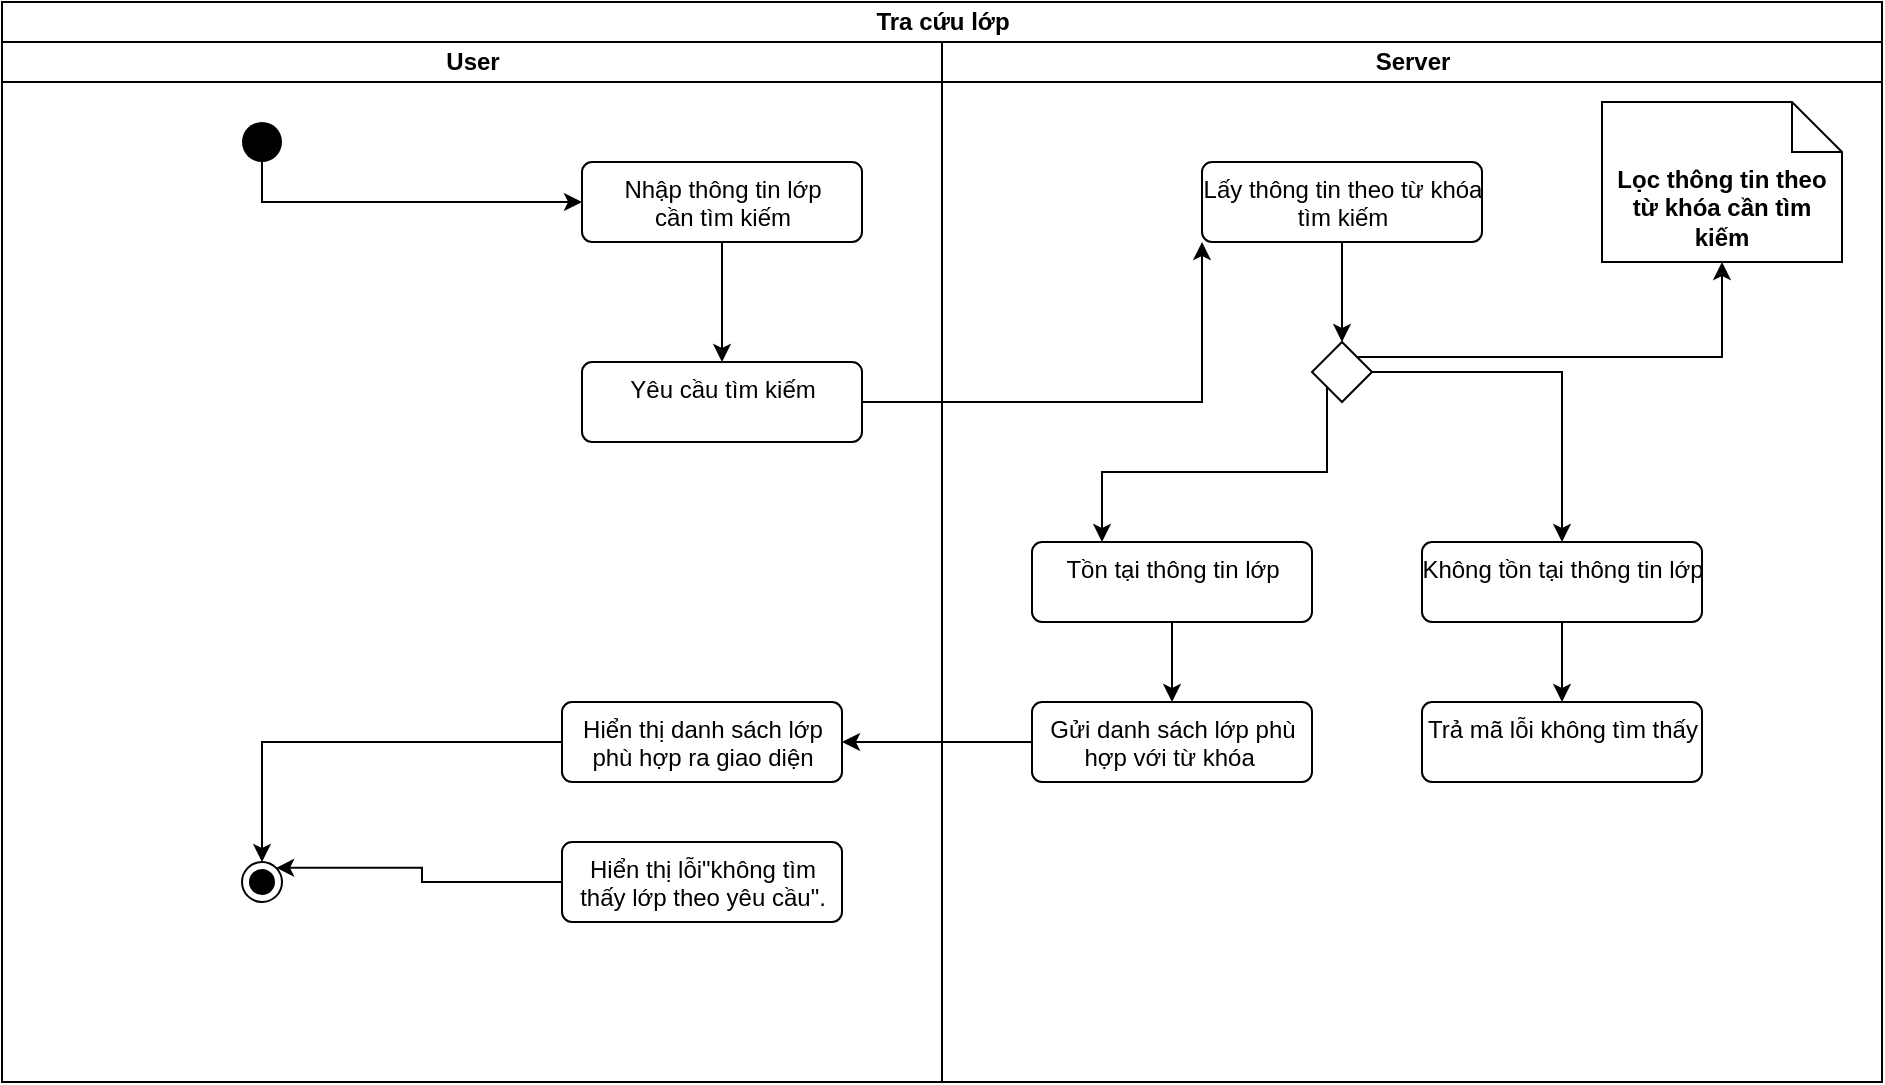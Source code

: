 <mxfile version="13.9.2" type="github" pages="7">
  <diagram name="BPM_TraCuuLop" id="2a216829-ef6e-dabb-86c1-c78162f3ba2b">
    <mxGraphModel dx="1278" dy="580" grid="1" gridSize="10" guides="1" tooltips="1" connect="1" arrows="1" fold="1" page="1" pageScale="1" pageWidth="850" pageHeight="1100" background="#ffffff" math="0" shadow="0">
      <root>
        <mxCell id="0" />
        <mxCell id="1" parent="0" />
        <mxCell id="nIRj61gzb4_QtgSKYcMk-6" value="Tra cứu lớp" style="swimlane;html=1;childLayout=stackLayout;resizeParent=1;resizeParentMax=0;startSize=20;" parent="1" vertex="1">
          <mxGeometry x="20" y="40" width="940" height="540" as="geometry" />
        </mxCell>
        <mxCell id="nIRj61gzb4_QtgSKYcMk-9" value="User" style="swimlane;html=1;startSize=20;" parent="nIRj61gzb4_QtgSKYcMk-6" vertex="1">
          <mxGeometry y="20" width="470" height="520" as="geometry" />
        </mxCell>
        <mxCell id="nIRj61gzb4_QtgSKYcMk-20" value="" style="ellipse;html=1;shape=endState;fillColor=#000000;strokeColor=#000000;" parent="nIRj61gzb4_QtgSKYcMk-9" vertex="1">
          <mxGeometry x="120" y="410" width="20" height="20" as="geometry" />
        </mxCell>
        <mxCell id="nIRj61gzb4_QtgSKYcMk-29" style="edgeStyle=orthogonalEdgeStyle;rounded=0;orthogonalLoop=1;jettySize=auto;html=1;exitX=0.5;exitY=1;exitDx=0;exitDy=0;entryX=0;entryY=0.5;entryDx=0;entryDy=0;" parent="nIRj61gzb4_QtgSKYcMk-9" source="nIRj61gzb4_QtgSKYcMk-19" target="nIRj61gzb4_QtgSKYcMk-18" edge="1">
          <mxGeometry relative="1" as="geometry" />
        </mxCell>
        <mxCell id="nIRj61gzb4_QtgSKYcMk-19" value="" style="ellipse;fillColor=#000000;strokeColor=none;" parent="nIRj61gzb4_QtgSKYcMk-9" vertex="1">
          <mxGeometry x="120" y="40" width="20" height="20" as="geometry" />
        </mxCell>
        <mxCell id="nIRj61gzb4_QtgSKYcMk-18" value="Nhập thông tin lớp&lt;br&gt;cần tìm kiếm" style="html=1;align=center;verticalAlign=top;rounded=1;absoluteArcSize=1;arcSize=10;dashed=0;" parent="nIRj61gzb4_QtgSKYcMk-9" vertex="1">
          <mxGeometry x="290" y="60" width="140" height="40" as="geometry" />
        </mxCell>
        <mxCell id="nIRj61gzb4_QtgSKYcMk-35" value="Yêu cầu tìm kiếm" style="html=1;align=center;verticalAlign=top;rounded=1;absoluteArcSize=1;arcSize=10;dashed=0;" parent="nIRj61gzb4_QtgSKYcMk-9" vertex="1">
          <mxGeometry x="290" y="160" width="140" height="40" as="geometry" />
        </mxCell>
        <mxCell id="nIRj61gzb4_QtgSKYcMk-36" style="edgeStyle=orthogonalEdgeStyle;rounded=0;orthogonalLoop=1;jettySize=auto;html=1;exitX=0.5;exitY=1;exitDx=0;exitDy=0;" parent="nIRj61gzb4_QtgSKYcMk-9" source="nIRj61gzb4_QtgSKYcMk-18" target="nIRj61gzb4_QtgSKYcMk-35" edge="1">
          <mxGeometry relative="1" as="geometry" />
        </mxCell>
        <mxCell id="nIRj61gzb4_QtgSKYcMk-53" style="edgeStyle=orthogonalEdgeStyle;rounded=0;orthogonalLoop=1;jettySize=auto;html=1;exitX=0;exitY=0.5;exitDx=0;exitDy=0;entryX=0.5;entryY=0;entryDx=0;entryDy=0;" parent="nIRj61gzb4_QtgSKYcMk-9" source="nIRj61gzb4_QtgSKYcMk-46" target="nIRj61gzb4_QtgSKYcMk-20" edge="1">
          <mxGeometry relative="1" as="geometry" />
        </mxCell>
        <mxCell id="nIRj61gzb4_QtgSKYcMk-46" value="Hiển thị danh sách lớp &lt;br&gt;phù hợp ra giao diện" style="html=1;align=center;verticalAlign=top;rounded=1;absoluteArcSize=1;arcSize=10;dashed=0;" parent="nIRj61gzb4_QtgSKYcMk-9" vertex="1">
          <mxGeometry x="280" y="330" width="140" height="40" as="geometry" />
        </mxCell>
        <mxCell id="nIRj61gzb4_QtgSKYcMk-54" style="edgeStyle=orthogonalEdgeStyle;rounded=0;orthogonalLoop=1;jettySize=auto;html=1;exitX=0;exitY=0.5;exitDx=0;exitDy=0;entryX=1;entryY=0;entryDx=0;entryDy=0;" parent="nIRj61gzb4_QtgSKYcMk-9" source="nIRj61gzb4_QtgSKYcMk-52" target="nIRj61gzb4_QtgSKYcMk-20" edge="1">
          <mxGeometry relative="1" as="geometry" />
        </mxCell>
        <mxCell id="nIRj61gzb4_QtgSKYcMk-52" value="Hiển thị lỗi&quot;không tìm &lt;br&gt;thấy lớp theo yêu cầu&quot;." style="html=1;align=center;verticalAlign=top;rounded=1;absoluteArcSize=1;arcSize=10;dashed=0;" parent="nIRj61gzb4_QtgSKYcMk-9" vertex="1">
          <mxGeometry x="280" y="400" width="140" height="40" as="geometry" />
        </mxCell>
        <mxCell id="nIRj61gzb4_QtgSKYcMk-38" style="edgeStyle=orthogonalEdgeStyle;rounded=0;orthogonalLoop=1;jettySize=auto;html=1;exitX=1;exitY=0.5;exitDx=0;exitDy=0;entryX=0;entryY=1;entryDx=0;entryDy=0;" parent="nIRj61gzb4_QtgSKYcMk-6" source="nIRj61gzb4_QtgSKYcMk-35" target="nIRj61gzb4_QtgSKYcMk-37" edge="1">
          <mxGeometry relative="1" as="geometry" />
        </mxCell>
        <mxCell id="nIRj61gzb4_QtgSKYcMk-31" value="Server" style="swimlane;html=1;startSize=20;" parent="nIRj61gzb4_QtgSKYcMk-6" vertex="1">
          <mxGeometry x="470" y="20" width="470" height="520" as="geometry" />
        </mxCell>
        <mxCell id="nIRj61gzb4_QtgSKYcMk-41" style="edgeStyle=orthogonalEdgeStyle;rounded=0;orthogonalLoop=1;jettySize=auto;html=1;exitX=0.5;exitY=1;exitDx=0;exitDy=0;entryX=0.5;entryY=0;entryDx=0;entryDy=0;" parent="nIRj61gzb4_QtgSKYcMk-31" source="nIRj61gzb4_QtgSKYcMk-37" target="nIRj61gzb4_QtgSKYcMk-40" edge="1">
          <mxGeometry relative="1" as="geometry" />
        </mxCell>
        <mxCell id="nIRj61gzb4_QtgSKYcMk-37" value="Lấy thông tin theo từ khóa&lt;br&gt;tìm kiếm" style="html=1;align=center;verticalAlign=top;rounded=1;absoluteArcSize=1;arcSize=10;dashed=0;" parent="nIRj61gzb4_QtgSKYcMk-31" vertex="1">
          <mxGeometry x="130" y="60" width="140" height="40" as="geometry" />
        </mxCell>
        <mxCell id="nIRj61gzb4_QtgSKYcMk-48" style="edgeStyle=orthogonalEdgeStyle;rounded=0;orthogonalLoop=1;jettySize=auto;html=1;exitX=0.5;exitY=1;exitDx=0;exitDy=0;" parent="nIRj61gzb4_QtgSKYcMk-31" source="nIRj61gzb4_QtgSKYcMk-39" target="nIRj61gzb4_QtgSKYcMk-45" edge="1">
          <mxGeometry relative="1" as="geometry" />
        </mxCell>
        <mxCell id="nIRj61gzb4_QtgSKYcMk-39" value="Tồn tại thông tin lớp" style="html=1;align=center;verticalAlign=top;rounded=1;absoluteArcSize=1;arcSize=10;dashed=0;" parent="nIRj61gzb4_QtgSKYcMk-31" vertex="1">
          <mxGeometry x="45" y="250" width="140" height="40" as="geometry" />
        </mxCell>
        <mxCell id="nIRj61gzb4_QtgSKYcMk-42" style="edgeStyle=orthogonalEdgeStyle;rounded=0;orthogonalLoop=1;jettySize=auto;html=1;exitX=0;exitY=1;exitDx=0;exitDy=0;entryX=0.25;entryY=0;entryDx=0;entryDy=0;" parent="nIRj61gzb4_QtgSKYcMk-31" source="nIRj61gzb4_QtgSKYcMk-40" target="nIRj61gzb4_QtgSKYcMk-39" edge="1">
          <mxGeometry relative="1" as="geometry" />
        </mxCell>
        <mxCell id="nIRj61gzb4_QtgSKYcMk-44" style="edgeStyle=orthogonalEdgeStyle;rounded=0;orthogonalLoop=1;jettySize=auto;html=1;exitX=1;exitY=0.5;exitDx=0;exitDy=0;" parent="nIRj61gzb4_QtgSKYcMk-31" source="nIRj61gzb4_QtgSKYcMk-40" target="nIRj61gzb4_QtgSKYcMk-43" edge="1">
          <mxGeometry relative="1" as="geometry">
            <Array as="points">
              <mxPoint x="310" y="165" />
            </Array>
          </mxGeometry>
        </mxCell>
        <mxCell id="PyxHhewWp_0w3ZMaMSID-1" style="edgeStyle=orthogonalEdgeStyle;rounded=0;orthogonalLoop=1;jettySize=auto;html=1;exitX=1;exitY=0;exitDx=0;exitDy=0;" parent="nIRj61gzb4_QtgSKYcMk-31" source="nIRj61gzb4_QtgSKYcMk-40" target="1ie2zMWF0DziTqmcsvLc-1" edge="1">
          <mxGeometry relative="1" as="geometry" />
        </mxCell>
        <mxCell id="nIRj61gzb4_QtgSKYcMk-40" value="" style="rhombus;" parent="nIRj61gzb4_QtgSKYcMk-31" vertex="1">
          <mxGeometry x="185" y="150" width="30" height="30" as="geometry" />
        </mxCell>
        <mxCell id="nIRj61gzb4_QtgSKYcMk-49" style="edgeStyle=orthogonalEdgeStyle;rounded=0;orthogonalLoop=1;jettySize=auto;html=1;exitX=0.5;exitY=1;exitDx=0;exitDy=0;entryX=0.5;entryY=0;entryDx=0;entryDy=0;" parent="nIRj61gzb4_QtgSKYcMk-31" source="nIRj61gzb4_QtgSKYcMk-43" target="nIRj61gzb4_QtgSKYcMk-47" edge="1">
          <mxGeometry relative="1" as="geometry" />
        </mxCell>
        <mxCell id="nIRj61gzb4_QtgSKYcMk-43" value="Không tồn tại thông tin lớp" style="html=1;align=center;verticalAlign=top;rounded=1;absoluteArcSize=1;arcSize=10;dashed=0;" parent="nIRj61gzb4_QtgSKYcMk-31" vertex="1">
          <mxGeometry x="240" y="250" width="140" height="40" as="geometry" />
        </mxCell>
        <mxCell id="nIRj61gzb4_QtgSKYcMk-45" value="Gửi danh sách lớp phù &lt;br&gt;hợp với từ khóa&amp;nbsp;" style="html=1;align=center;verticalAlign=top;rounded=1;absoluteArcSize=1;arcSize=10;dashed=0;" parent="nIRj61gzb4_QtgSKYcMk-31" vertex="1">
          <mxGeometry x="45" y="330" width="140" height="40" as="geometry" />
        </mxCell>
        <mxCell id="nIRj61gzb4_QtgSKYcMk-47" value="Trả mã lỗi không tìm thấy" style="html=1;align=center;verticalAlign=top;rounded=1;absoluteArcSize=1;arcSize=10;dashed=0;" parent="nIRj61gzb4_QtgSKYcMk-31" vertex="1">
          <mxGeometry x="240" y="330" width="140" height="40" as="geometry" />
        </mxCell>
        <mxCell id="1ie2zMWF0DziTqmcsvLc-1" value="Lọc thông tin theo từ khóa cần tìm kiếm" style="shape=note2;boundedLbl=1;whiteSpace=wrap;html=1;size=25;verticalAlign=top;align=center;fontStyle=1" parent="nIRj61gzb4_QtgSKYcMk-31" vertex="1">
          <mxGeometry x="330" y="30" width="120" height="80" as="geometry" />
        </mxCell>
        <mxCell id="nIRj61gzb4_QtgSKYcMk-50" style="edgeStyle=orthogonalEdgeStyle;rounded=0;orthogonalLoop=1;jettySize=auto;html=1;exitX=0;exitY=0.5;exitDx=0;exitDy=0;entryX=1;entryY=0.5;entryDx=0;entryDy=0;" parent="nIRj61gzb4_QtgSKYcMk-6" source="nIRj61gzb4_QtgSKYcMk-45" target="nIRj61gzb4_QtgSKYcMk-46" edge="1">
          <mxGeometry relative="1" as="geometry" />
        </mxCell>
      </root>
    </mxGraphModel>
  </diagram>
  <diagram id="vlUvVk_gv2yX77g1Mf63" name="BPM_ThayDoiQuyDinh">
    <mxGraphModel dx="1278" dy="580" grid="1" gridSize="10" guides="1" tooltips="1" connect="1" arrows="1" fold="1" page="1" pageScale="1" pageWidth="850" pageHeight="1100" math="0" shadow="0">
      <root>
        <mxCell id="sXZnNgu0xtO0w31L0Opq-0" />
        <mxCell id="sXZnNgu0xtO0w31L0Opq-1" parent="sXZnNgu0xtO0w31L0Opq-0" />
        <mxCell id="Llg_0du9sa5Qn1bJqW0Y-0" value="Thay đổi quy định" style="swimlane;html=1;childLayout=stackLayout;resizeParent=1;resizeParentMax=0;startSize=20;" vertex="1" parent="sXZnNgu0xtO0w31L0Opq-1">
          <mxGeometry x="20" y="10" width="990" height="540" as="geometry" />
        </mxCell>
        <mxCell id="Llg_0du9sa5Qn1bJqW0Y-1" value="Admin" style="swimlane;html=1;startSize=20;" vertex="1" parent="Llg_0du9sa5Qn1bJqW0Y-0">
          <mxGeometry y="20" width="470" height="520" as="geometry" />
        </mxCell>
        <mxCell id="Llg_0du9sa5Qn1bJqW0Y-2" value="" style="ellipse;html=1;shape=endState;fillColor=#000000;strokeColor=#000000;" vertex="1" parent="Llg_0du9sa5Qn1bJqW0Y-1">
          <mxGeometry x="120" y="410" width="20" height="20" as="geometry" />
        </mxCell>
        <mxCell id="Llg_0du9sa5Qn1bJqW0Y-3" style="edgeStyle=orthogonalEdgeStyle;rounded=0;orthogonalLoop=1;jettySize=auto;html=1;exitX=0.5;exitY=1;exitDx=0;exitDy=0;entryX=0;entryY=0.5;entryDx=0;entryDy=0;" edge="1" parent="Llg_0du9sa5Qn1bJqW0Y-1" source="Llg_0du9sa5Qn1bJqW0Y-4" target="Llg_0du9sa5Qn1bJqW0Y-5">
          <mxGeometry relative="1" as="geometry" />
        </mxCell>
        <mxCell id="Llg_0du9sa5Qn1bJqW0Y-4" value="" style="ellipse;fillColor=#000000;strokeColor=none;" vertex="1" parent="Llg_0du9sa5Qn1bJqW0Y-1">
          <mxGeometry x="120" y="40" width="20" height="20" as="geometry" />
        </mxCell>
        <mxCell id="Llg_0du9sa5Qn1bJqW0Y-5" value="Cung cấp thông tin các&lt;br&gt;&amp;nbsp;quy định cần thay đổi" style="html=1;align=center;verticalAlign=top;rounded=1;absoluteArcSize=1;arcSize=10;dashed=0;" vertex="1" parent="Llg_0du9sa5Qn1bJqW0Y-1">
          <mxGeometry x="290" y="60" width="140" height="40" as="geometry" />
        </mxCell>
        <mxCell id="Llg_0du9sa5Qn1bJqW0Y-6" value="Yêu cầu cập&lt;br&gt;&amp;nbsp;nhập quy định" style="html=1;align=center;verticalAlign=top;rounded=1;absoluteArcSize=1;arcSize=10;dashed=0;" vertex="1" parent="Llg_0du9sa5Qn1bJqW0Y-1">
          <mxGeometry x="290" y="160" width="140" height="40" as="geometry" />
        </mxCell>
        <mxCell id="Llg_0du9sa5Qn1bJqW0Y-7" style="edgeStyle=orthogonalEdgeStyle;rounded=0;orthogonalLoop=1;jettySize=auto;html=1;exitX=0.5;exitY=1;exitDx=0;exitDy=0;" edge="1" parent="Llg_0du9sa5Qn1bJqW0Y-1" source="Llg_0du9sa5Qn1bJqW0Y-5" target="Llg_0du9sa5Qn1bJqW0Y-6">
          <mxGeometry relative="1" as="geometry" />
        </mxCell>
        <mxCell id="Llg_0du9sa5Qn1bJqW0Y-8" style="edgeStyle=orthogonalEdgeStyle;rounded=0;orthogonalLoop=1;jettySize=auto;html=1;exitX=0;exitY=0.5;exitDx=0;exitDy=0;entryX=1;entryY=0.5;entryDx=0;entryDy=0;" edge="1" parent="Llg_0du9sa5Qn1bJqW0Y-1" source="Llg_0du9sa5Qn1bJqW0Y-9" target="Llg_0du9sa5Qn1bJqW0Y-2">
          <mxGeometry relative="1" as="geometry" />
        </mxCell>
        <mxCell id="Llg_0du9sa5Qn1bJqW0Y-9" value="Hiển thị thông báo&amp;nbsp;&lt;br&gt;cập nhật thành công." style="html=1;align=center;verticalAlign=top;rounded=1;absoluteArcSize=1;arcSize=10;dashed=0;" vertex="1" parent="Llg_0du9sa5Qn1bJqW0Y-1">
          <mxGeometry x="270" y="400" width="140" height="40" as="geometry" />
        </mxCell>
        <mxCell id="Llg_0du9sa5Qn1bJqW0Y-10" style="edgeStyle=orthogonalEdgeStyle;rounded=0;orthogonalLoop=1;jettySize=auto;html=1;exitX=0;exitY=0.5;exitDx=0;exitDy=0;entryX=0.5;entryY=1;entryDx=0;entryDy=0;" edge="1" parent="Llg_0du9sa5Qn1bJqW0Y-1" source="Llg_0du9sa5Qn1bJqW0Y-11" target="Llg_0du9sa5Qn1bJqW0Y-2">
          <mxGeometry relative="1" as="geometry" />
        </mxCell>
        <mxCell id="Llg_0du9sa5Qn1bJqW0Y-11" value="Hiển thị lỗi &quot;Người dùng không&lt;br&gt;&amp;nbsp;có thẩm quyền thay đổi&quot;." style="html=1;align=center;verticalAlign=top;rounded=1;absoluteArcSize=1;arcSize=10;dashed=0;" vertex="1" parent="Llg_0du9sa5Qn1bJqW0Y-1">
          <mxGeometry x="250" y="460" width="180" height="40" as="geometry" />
        </mxCell>
        <mxCell id="Llg_0du9sa5Qn1bJqW0Y-12" style="edgeStyle=orthogonalEdgeStyle;rounded=0;orthogonalLoop=1;jettySize=auto;html=1;exitX=1;exitY=0.5;exitDx=0;exitDy=0;entryX=0;entryY=1;entryDx=0;entryDy=0;" edge="1" parent="Llg_0du9sa5Qn1bJqW0Y-0" source="Llg_0du9sa5Qn1bJqW0Y-6" target="Llg_0du9sa5Qn1bJqW0Y-15">
          <mxGeometry relative="1" as="geometry" />
        </mxCell>
        <mxCell id="Llg_0du9sa5Qn1bJqW0Y-13" value="Server" style="swimlane;html=1;startSize=20;" vertex="1" parent="Llg_0du9sa5Qn1bJqW0Y-0">
          <mxGeometry x="470" y="20" width="520" height="520" as="geometry" />
        </mxCell>
        <mxCell id="Llg_0du9sa5Qn1bJqW0Y-14" style="edgeStyle=orthogonalEdgeStyle;rounded=0;orthogonalLoop=1;jettySize=auto;html=1;exitX=0.5;exitY=1;exitDx=0;exitDy=0;entryX=0.5;entryY=0;entryDx=0;entryDy=0;" edge="1" parent="Llg_0du9sa5Qn1bJqW0Y-13" source="Llg_0du9sa5Qn1bJqW0Y-15" target="Llg_0du9sa5Qn1bJqW0Y-20">
          <mxGeometry relative="1" as="geometry" />
        </mxCell>
        <mxCell id="Llg_0du9sa5Qn1bJqW0Y-15" value="Kiểm tra quyền&amp;nbsp;" style="html=1;align=center;verticalAlign=top;rounded=1;absoluteArcSize=1;arcSize=10;dashed=0;" vertex="1" parent="Llg_0du9sa5Qn1bJqW0Y-13">
          <mxGeometry x="130" y="60" width="140" height="40" as="geometry" />
        </mxCell>
        <mxCell id="Llg_0du9sa5Qn1bJqW0Y-16" style="edgeStyle=orthogonalEdgeStyle;rounded=0;orthogonalLoop=1;jettySize=auto;html=1;exitX=0.5;exitY=1;exitDx=0;exitDy=0;" edge="1" parent="Llg_0du9sa5Qn1bJqW0Y-13" source="Llg_0du9sa5Qn1bJqW0Y-17" target="Llg_0du9sa5Qn1bJqW0Y-23">
          <mxGeometry relative="1" as="geometry" />
        </mxCell>
        <mxCell id="Llg_0du9sa5Qn1bJqW0Y-17" value="Tài khoản là &lt;br&gt;người quản trị." style="html=1;align=center;verticalAlign=top;rounded=1;absoluteArcSize=1;arcSize=10;dashed=0;" vertex="1" parent="Llg_0du9sa5Qn1bJqW0Y-13">
          <mxGeometry x="45" y="250" width="140" height="40" as="geometry" />
        </mxCell>
        <mxCell id="Llg_0du9sa5Qn1bJqW0Y-18" style="edgeStyle=orthogonalEdgeStyle;rounded=0;orthogonalLoop=1;jettySize=auto;html=1;exitX=0;exitY=1;exitDx=0;exitDy=0;entryX=0.25;entryY=0;entryDx=0;entryDy=0;" edge="1" parent="Llg_0du9sa5Qn1bJqW0Y-13" source="Llg_0du9sa5Qn1bJqW0Y-20" target="Llg_0du9sa5Qn1bJqW0Y-17">
          <mxGeometry relative="1" as="geometry" />
        </mxCell>
        <mxCell id="Llg_0du9sa5Qn1bJqW0Y-19" style="edgeStyle=orthogonalEdgeStyle;rounded=0;orthogonalLoop=1;jettySize=auto;html=1;exitX=1;exitY=0.5;exitDx=0;exitDy=0;" edge="1" parent="Llg_0du9sa5Qn1bJqW0Y-13" source="Llg_0du9sa5Qn1bJqW0Y-20" target="Llg_0du9sa5Qn1bJqW0Y-22">
          <mxGeometry relative="1" as="geometry" />
        </mxCell>
        <mxCell id="hcfB8OOx-6VyP7-1iih1-0" style="edgeStyle=orthogonalEdgeStyle;rounded=0;orthogonalLoop=1;jettySize=auto;html=1;exitX=1;exitY=0;exitDx=0;exitDy=0;entryX=0;entryY=0.356;entryDx=0;entryDy=0;entryPerimeter=0;" edge="1" parent="Llg_0du9sa5Qn1bJqW0Y-13" source="Llg_0du9sa5Qn1bJqW0Y-20" target="BMGuZCrRZi59xLw3gIbR-0">
          <mxGeometry relative="1" as="geometry" />
        </mxCell>
        <mxCell id="Llg_0du9sa5Qn1bJqW0Y-20" value="" style="rhombus;" vertex="1" parent="Llg_0du9sa5Qn1bJqW0Y-13">
          <mxGeometry x="185" y="150" width="30" height="30" as="geometry" />
        </mxCell>
        <mxCell id="Llg_0du9sa5Qn1bJqW0Y-21" style="edgeStyle=orthogonalEdgeStyle;rounded=0;orthogonalLoop=1;jettySize=auto;html=1;exitX=0.5;exitY=1;exitDx=0;exitDy=0;entryX=0.5;entryY=0;entryDx=0;entryDy=0;" edge="1" parent="Llg_0du9sa5Qn1bJqW0Y-13" source="Llg_0du9sa5Qn1bJqW0Y-22" target="Llg_0du9sa5Qn1bJqW0Y-24">
          <mxGeometry relative="1" as="geometry" />
        </mxCell>
        <mxCell id="Llg_0du9sa5Qn1bJqW0Y-22" value="Tài khoản khôngl à&amp;nbsp;&lt;br&gt;người quản trị." style="html=1;align=center;verticalAlign=top;rounded=1;absoluteArcSize=1;arcSize=10;dashed=0;" vertex="1" parent="Llg_0du9sa5Qn1bJqW0Y-13">
          <mxGeometry x="240" y="250" width="140" height="40" as="geometry" />
        </mxCell>
        <mxCell id="BMGuZCrRZi59xLw3gIbR-34" style="edgeStyle=orthogonalEdgeStyle;rounded=0;orthogonalLoop=1;jettySize=auto;html=1;exitX=0.5;exitY=1;exitDx=0;exitDy=0;entryX=0.5;entryY=0;entryDx=0;entryDy=0;" edge="1" parent="Llg_0du9sa5Qn1bJqW0Y-13" source="Llg_0du9sa5Qn1bJqW0Y-23" target="BMGuZCrRZi59xLw3gIbR-33">
          <mxGeometry relative="1" as="geometry" />
        </mxCell>
        <mxCell id="Llg_0du9sa5Qn1bJqW0Y-23" value="Thực hiện cập nhập &lt;br&gt;quy định" style="html=1;align=center;verticalAlign=top;rounded=1;absoluteArcSize=1;arcSize=10;dashed=0;" vertex="1" parent="Llg_0du9sa5Qn1bJqW0Y-13">
          <mxGeometry x="45" y="320" width="140" height="40" as="geometry" />
        </mxCell>
        <mxCell id="Llg_0du9sa5Qn1bJqW0Y-24" value="Trả mã lỗi&amp;nbsp;" style="html=1;align=center;verticalAlign=top;rounded=1;absoluteArcSize=1;arcSize=10;dashed=0;" vertex="1" parent="Llg_0du9sa5Qn1bJqW0Y-13">
          <mxGeometry x="240" y="330" width="140" height="40" as="geometry" />
        </mxCell>
        <mxCell id="BMGuZCrRZi59xLw3gIbR-0" value="Chỉ có người dùng được phân quyền &quot;ADMIN&quot; mới có thể thay đổi quy định." style="shape=note2;boundedLbl=1;whiteSpace=wrap;html=1;size=25;verticalAlign=top;align=center;fontStyle=1" vertex="1" parent="Llg_0du9sa5Qn1bJqW0Y-13">
          <mxGeometry x="380" y="25" width="120" height="110" as="geometry" />
        </mxCell>
        <mxCell id="BMGuZCrRZi59xLw3gIbR-33" value="Trả thông báo cập &lt;br&gt;nhập thành công&amp;nbsp;" style="html=1;align=center;verticalAlign=top;rounded=1;absoluteArcSize=1;arcSize=10;dashed=0;" vertex="1" parent="Llg_0du9sa5Qn1bJqW0Y-13">
          <mxGeometry x="45" y="410" width="140" height="40" as="geometry" />
        </mxCell>
        <mxCell id="BMGuZCrRZi59xLw3gIbR-3" style="edgeStyle=orthogonalEdgeStyle;rounded=0;orthogonalLoop=1;jettySize=auto;html=1;exitX=0.5;exitY=1;exitDx=0;exitDy=0;entryX=1;entryY=0.75;entryDx=0;entryDy=0;" edge="1" parent="Llg_0du9sa5Qn1bJqW0Y-0" source="Llg_0du9sa5Qn1bJqW0Y-24" target="Llg_0du9sa5Qn1bJqW0Y-11">
          <mxGeometry relative="1" as="geometry" />
        </mxCell>
        <mxCell id="BMGuZCrRZi59xLw3gIbR-36" style="edgeStyle=orthogonalEdgeStyle;rounded=0;orthogonalLoop=1;jettySize=auto;html=1;exitX=0;exitY=0.5;exitDx=0;exitDy=0;entryX=1;entryY=0.75;entryDx=0;entryDy=0;" edge="1" parent="Llg_0du9sa5Qn1bJqW0Y-0" source="BMGuZCrRZi59xLw3gIbR-33" target="Llg_0du9sa5Qn1bJqW0Y-9">
          <mxGeometry relative="1" as="geometry" />
        </mxCell>
      </root>
    </mxGraphModel>
  </diagram>
  <diagram id="r7iaH3GHBEUk9v6bGTNx" name="BPM_BaoCao">
    <mxGraphModel dx="1278" dy="580" grid="1" gridSize="10" guides="1" tooltips="1" connect="1" arrows="1" fold="1" page="1" pageScale="1" pageWidth="850" pageHeight="1100" math="0" shadow="0">
      <root>
        <mxCell id="5dE_--8nQx_g0oRCD-Pa-0" />
        <mxCell id="5dE_--8nQx_g0oRCD-Pa-1" parent="5dE_--8nQx_g0oRCD-Pa-0" />
        <mxCell id="5dE_--8nQx_g0oRCD-Pa-2" value="Báo cáo" style="swimlane;html=1;childLayout=stackLayout;resizeParent=1;resizeParentMax=0;startSize=20;" vertex="1" parent="5dE_--8nQx_g0oRCD-Pa-1">
          <mxGeometry x="20" y="10" width="990" height="540" as="geometry" />
        </mxCell>
        <mxCell id="5dE_--8nQx_g0oRCD-Pa-3" value="Admin" style="swimlane;html=1;startSize=20;" vertex="1" parent="5dE_--8nQx_g0oRCD-Pa-2">
          <mxGeometry y="20" width="470" height="520" as="geometry" />
        </mxCell>
        <mxCell id="5dE_--8nQx_g0oRCD-Pa-4" value="" style="ellipse;html=1;shape=endState;fillColor=#000000;strokeColor=#000000;" vertex="1" parent="5dE_--8nQx_g0oRCD-Pa-3">
          <mxGeometry x="120" y="410" width="20" height="20" as="geometry" />
        </mxCell>
        <mxCell id="5dE_--8nQx_g0oRCD-Pa-5" style="edgeStyle=orthogonalEdgeStyle;rounded=0;orthogonalLoop=1;jettySize=auto;html=1;exitX=0.5;exitY=1;exitDx=0;exitDy=0;entryX=0;entryY=0.5;entryDx=0;entryDy=0;" edge="1" parent="5dE_--8nQx_g0oRCD-Pa-3" source="5dE_--8nQx_g0oRCD-Pa-6" target="5dE_--8nQx_g0oRCD-Pa-7">
          <mxGeometry relative="1" as="geometry" />
        </mxCell>
        <mxCell id="5dE_--8nQx_g0oRCD-Pa-6" value="" style="ellipse;fillColor=#000000;strokeColor=none;" vertex="1" parent="5dE_--8nQx_g0oRCD-Pa-3">
          <mxGeometry x="120" y="40" width="20" height="20" as="geometry" />
        </mxCell>
        <mxCell id="5dE_--8nQx_g0oRCD-Pa-7" value="Cung cấp tháng hoặc&lt;br&gt;&amp;nbsp;năm cần xem báo cáo" style="html=1;align=center;verticalAlign=top;rounded=1;absoluteArcSize=1;arcSize=10;dashed=0;" vertex="1" parent="5dE_--8nQx_g0oRCD-Pa-3">
          <mxGeometry x="290" y="60" width="140" height="40" as="geometry" />
        </mxCell>
        <mxCell id="5dE_--8nQx_g0oRCD-Pa-8" value="Yêu cầu xuất báo cáo" style="html=1;align=center;verticalAlign=top;rounded=1;absoluteArcSize=1;arcSize=10;dashed=0;" vertex="1" parent="5dE_--8nQx_g0oRCD-Pa-3">
          <mxGeometry x="290" y="160" width="140" height="40" as="geometry" />
        </mxCell>
        <mxCell id="5dE_--8nQx_g0oRCD-Pa-9" style="edgeStyle=orthogonalEdgeStyle;rounded=0;orthogonalLoop=1;jettySize=auto;html=1;exitX=0.5;exitY=1;exitDx=0;exitDy=0;" edge="1" parent="5dE_--8nQx_g0oRCD-Pa-3" source="5dE_--8nQx_g0oRCD-Pa-7" target="5dE_--8nQx_g0oRCD-Pa-8">
          <mxGeometry relative="1" as="geometry" />
        </mxCell>
        <mxCell id="5dE_--8nQx_g0oRCD-Pa-10" style="edgeStyle=orthogonalEdgeStyle;rounded=0;orthogonalLoop=1;jettySize=auto;html=1;exitX=0;exitY=0.5;exitDx=0;exitDy=0;entryX=1;entryY=0.5;entryDx=0;entryDy=0;" edge="1" parent="5dE_--8nQx_g0oRCD-Pa-3" source="5dE_--8nQx_g0oRCD-Pa-11" target="5dE_--8nQx_g0oRCD-Pa-4">
          <mxGeometry relative="1" as="geometry" />
        </mxCell>
        <mxCell id="5dE_--8nQx_g0oRCD-Pa-11" value="Hiển thị thông số báo cáo &lt;br&gt;ra giao diện người dùng." style="html=1;align=center;verticalAlign=top;rounded=1;absoluteArcSize=1;arcSize=10;dashed=0;" vertex="1" parent="5dE_--8nQx_g0oRCD-Pa-3">
          <mxGeometry x="270" y="400" width="140" height="40" as="geometry" />
        </mxCell>
        <mxCell id="5dE_--8nQx_g0oRCD-Pa-12" style="edgeStyle=orthogonalEdgeStyle;rounded=0;orthogonalLoop=1;jettySize=auto;html=1;exitX=0;exitY=0.5;exitDx=0;exitDy=0;entryX=0.5;entryY=1;entryDx=0;entryDy=0;" edge="1" parent="5dE_--8nQx_g0oRCD-Pa-3" source="5dE_--8nQx_g0oRCD-Pa-13" target="5dE_--8nQx_g0oRCD-Pa-4">
          <mxGeometry relative="1" as="geometry" />
        </mxCell>
        <mxCell id="5dE_--8nQx_g0oRCD-Pa-13" value="Hiển thị lỗi &quot;Người dùng không&lt;br&gt;&amp;nbsp;có thẩm quyền xem báo cáo&quot;." style="html=1;align=center;verticalAlign=top;rounded=1;absoluteArcSize=1;arcSize=10;dashed=0;" vertex="1" parent="5dE_--8nQx_g0oRCD-Pa-3">
          <mxGeometry x="250" y="460" width="180" height="40" as="geometry" />
        </mxCell>
        <mxCell id="5dE_--8nQx_g0oRCD-Pa-14" style="edgeStyle=orthogonalEdgeStyle;rounded=0;orthogonalLoop=1;jettySize=auto;html=1;exitX=1;exitY=0.5;exitDx=0;exitDy=0;entryX=0;entryY=1;entryDx=0;entryDy=0;" edge="1" parent="5dE_--8nQx_g0oRCD-Pa-2" source="5dE_--8nQx_g0oRCD-Pa-8" target="5dE_--8nQx_g0oRCD-Pa-18">
          <mxGeometry relative="1" as="geometry" />
        </mxCell>
        <mxCell id="5dE_--8nQx_g0oRCD-Pa-15" value="Server" style="swimlane;html=1;startSize=20;" vertex="1" parent="5dE_--8nQx_g0oRCD-Pa-2">
          <mxGeometry x="470" y="20" width="520" height="520" as="geometry" />
        </mxCell>
        <mxCell id="5dE_--8nQx_g0oRCD-Pa-16" style="edgeStyle=orthogonalEdgeStyle;rounded=0;orthogonalLoop=1;jettySize=auto;html=1;exitX=0.5;exitY=1;exitDx=0;exitDy=0;entryX=0.5;entryY=0;entryDx=0;entryDy=0;" edge="1" parent="5dE_--8nQx_g0oRCD-Pa-15" source="5dE_--8nQx_g0oRCD-Pa-18" target="5dE_--8nQx_g0oRCD-Pa-23">
          <mxGeometry relative="1" as="geometry" />
        </mxCell>
        <mxCell id="5dE_--8nQx_g0oRCD-Pa-17" style="edgeStyle=orthogonalEdgeStyle;rounded=0;orthogonalLoop=1;jettySize=auto;html=1;exitX=1;exitY=0;exitDx=0;exitDy=0;entryX=0;entryY=0.131;entryDx=0;entryDy=0;entryPerimeter=0;" edge="1" parent="5dE_--8nQx_g0oRCD-Pa-15" source="5dE_--8nQx_g0oRCD-Pa-23" target="5dE_--8nQx_g0oRCD-Pa-29">
          <mxGeometry relative="1" as="geometry" />
        </mxCell>
        <mxCell id="5dE_--8nQx_g0oRCD-Pa-18" value="Kiểm tra quyền&amp;nbsp;" style="html=1;align=center;verticalAlign=top;rounded=1;absoluteArcSize=1;arcSize=10;dashed=0;" vertex="1" parent="5dE_--8nQx_g0oRCD-Pa-15">
          <mxGeometry x="130" y="60" width="140" height="40" as="geometry" />
        </mxCell>
        <mxCell id="5dE_--8nQx_g0oRCD-Pa-19" style="edgeStyle=orthogonalEdgeStyle;rounded=0;orthogonalLoop=1;jettySize=auto;html=1;exitX=0.5;exitY=1;exitDx=0;exitDy=0;" edge="1" parent="5dE_--8nQx_g0oRCD-Pa-15" source="5dE_--8nQx_g0oRCD-Pa-20" target="5dE_--8nQx_g0oRCD-Pa-27">
          <mxGeometry relative="1" as="geometry" />
        </mxCell>
        <mxCell id="5dE_--8nQx_g0oRCD-Pa-20" value="Tài khoản là &lt;br&gt;người quản trị." style="html=1;align=center;verticalAlign=top;rounded=1;absoluteArcSize=1;arcSize=10;dashed=0;" vertex="1" parent="5dE_--8nQx_g0oRCD-Pa-15">
          <mxGeometry x="45" y="250" width="140" height="40" as="geometry" />
        </mxCell>
        <mxCell id="5dE_--8nQx_g0oRCD-Pa-21" style="edgeStyle=orthogonalEdgeStyle;rounded=0;orthogonalLoop=1;jettySize=auto;html=1;exitX=0;exitY=1;exitDx=0;exitDy=0;entryX=0.25;entryY=0;entryDx=0;entryDy=0;" edge="1" parent="5dE_--8nQx_g0oRCD-Pa-15" source="5dE_--8nQx_g0oRCD-Pa-23" target="5dE_--8nQx_g0oRCD-Pa-20">
          <mxGeometry relative="1" as="geometry" />
        </mxCell>
        <mxCell id="5dE_--8nQx_g0oRCD-Pa-22" style="edgeStyle=orthogonalEdgeStyle;rounded=0;orthogonalLoop=1;jettySize=auto;html=1;exitX=1;exitY=0.5;exitDx=0;exitDy=0;" edge="1" parent="5dE_--8nQx_g0oRCD-Pa-15" source="5dE_--8nQx_g0oRCD-Pa-23" target="5dE_--8nQx_g0oRCD-Pa-25">
          <mxGeometry relative="1" as="geometry" />
        </mxCell>
        <mxCell id="5dE_--8nQx_g0oRCD-Pa-23" value="" style="rhombus;" vertex="1" parent="5dE_--8nQx_g0oRCD-Pa-15">
          <mxGeometry x="185" y="150" width="30" height="30" as="geometry" />
        </mxCell>
        <mxCell id="5dE_--8nQx_g0oRCD-Pa-24" style="edgeStyle=orthogonalEdgeStyle;rounded=0;orthogonalLoop=1;jettySize=auto;html=1;exitX=0.5;exitY=1;exitDx=0;exitDy=0;entryX=0.5;entryY=0;entryDx=0;entryDy=0;" edge="1" parent="5dE_--8nQx_g0oRCD-Pa-15" source="5dE_--8nQx_g0oRCD-Pa-25" target="5dE_--8nQx_g0oRCD-Pa-28">
          <mxGeometry relative="1" as="geometry" />
        </mxCell>
        <mxCell id="5dE_--8nQx_g0oRCD-Pa-25" value="Tài khoản khôngl à&amp;nbsp;&lt;br&gt;người quản trị." style="html=1;align=center;verticalAlign=top;rounded=1;absoluteArcSize=1;arcSize=10;dashed=0;" vertex="1" parent="5dE_--8nQx_g0oRCD-Pa-15">
          <mxGeometry x="240" y="250" width="140" height="40" as="geometry" />
        </mxCell>
        <mxCell id="5dE_--8nQx_g0oRCD-Pa-26" style="edgeStyle=orthogonalEdgeStyle;rounded=0;orthogonalLoop=1;jettySize=auto;html=1;exitX=0.5;exitY=1;exitDx=0;exitDy=0;entryX=0.5;entryY=0;entryDx=0;entryDy=0;" edge="1" parent="5dE_--8nQx_g0oRCD-Pa-15" source="5dE_--8nQx_g0oRCD-Pa-27" target="5dE_--8nQx_g0oRCD-Pa-30">
          <mxGeometry relative="1" as="geometry" />
        </mxCell>
        <mxCell id="5dE_--8nQx_g0oRCD-Pa-27" value="Thực hiện lọc dữ liệu&lt;br&gt;&amp;nbsp;doanh thu theo yêu cầu." style="html=1;align=center;verticalAlign=top;rounded=1;absoluteArcSize=1;arcSize=10;dashed=0;" vertex="1" parent="5dE_--8nQx_g0oRCD-Pa-15">
          <mxGeometry x="45" y="320" width="140" height="40" as="geometry" />
        </mxCell>
        <mxCell id="5dE_--8nQx_g0oRCD-Pa-28" value="Trả mã lỗi&amp;nbsp;" style="html=1;align=center;verticalAlign=top;rounded=1;absoluteArcSize=1;arcSize=10;dashed=0;" vertex="1" parent="5dE_--8nQx_g0oRCD-Pa-15">
          <mxGeometry x="240" y="330" width="140" height="40" as="geometry" />
        </mxCell>
        <mxCell id="5dE_--8nQx_g0oRCD-Pa-29" value="Chỉ có người dùng được phân quyền &quot;ADMIN&quot; mới có thể xem báo cáo doanh thu." style="shape=note2;boundedLbl=1;whiteSpace=wrap;html=1;size=25;verticalAlign=top;align=center;fontStyle=1" vertex="1" parent="5dE_--8nQx_g0oRCD-Pa-15">
          <mxGeometry x="380" y="25" width="120" height="110" as="geometry" />
        </mxCell>
        <mxCell id="5dE_--8nQx_g0oRCD-Pa-30" value="Trả dữ liệu báo cáo" style="html=1;align=center;verticalAlign=top;rounded=1;absoluteArcSize=1;arcSize=10;dashed=0;" vertex="1" parent="5dE_--8nQx_g0oRCD-Pa-15">
          <mxGeometry x="45" y="410" width="140" height="40" as="geometry" />
        </mxCell>
        <mxCell id="5dE_--8nQx_g0oRCD-Pa-31" style="edgeStyle=orthogonalEdgeStyle;rounded=0;orthogonalLoop=1;jettySize=auto;html=1;exitX=0.5;exitY=1;exitDx=0;exitDy=0;entryX=1;entryY=0.75;entryDx=0;entryDy=0;" edge="1" parent="5dE_--8nQx_g0oRCD-Pa-2" source="5dE_--8nQx_g0oRCD-Pa-28" target="5dE_--8nQx_g0oRCD-Pa-13">
          <mxGeometry relative="1" as="geometry" />
        </mxCell>
        <mxCell id="5dE_--8nQx_g0oRCD-Pa-32" style="edgeStyle=orthogonalEdgeStyle;rounded=0;orthogonalLoop=1;jettySize=auto;html=1;exitX=0;exitY=0.5;exitDx=0;exitDy=0;entryX=1;entryY=0.75;entryDx=0;entryDy=0;" edge="1" parent="5dE_--8nQx_g0oRCD-Pa-2" source="5dE_--8nQx_g0oRCD-Pa-30" target="5dE_--8nQx_g0oRCD-Pa-11">
          <mxGeometry relative="1" as="geometry" />
        </mxCell>
      </root>
    </mxGraphModel>
  </diagram>
  <diagram id="SXe6KSDSRjVM7gDT-OWe" name="BPM_DangTinTuyen">
    <mxGraphModel dx="1278" dy="580" grid="1" gridSize="10" guides="1" tooltips="1" connect="1" arrows="1" fold="1" page="1" pageScale="1" pageWidth="850" pageHeight="1100" math="0" shadow="0">
      <root>
        <mxCell id="dX8IZGjlDOxWZ1b1RS0G-0" />
        <mxCell id="dX8IZGjlDOxWZ1b1RS0G-1" parent="dX8IZGjlDOxWZ1b1RS0G-0" />
        <mxCell id="dX8IZGjlDOxWZ1b1RS0G-30" value="Đăng tin tuyển dụng" style="swimlane;html=1;childLayout=stackLayout;resizeParent=1;resizeParentMax=0;startSize=20;" vertex="1" parent="dX8IZGjlDOxWZ1b1RS0G-1">
          <mxGeometry x="30" width="950" height="780" as="geometry" />
        </mxCell>
        <mxCell id="dX8IZGjlDOxWZ1b1RS0G-31" value="Client" style="swimlane;html=1;startSize=20;" vertex="1" parent="dX8IZGjlDOxWZ1b1RS0G-30">
          <mxGeometry y="20" width="470" height="760" as="geometry" />
        </mxCell>
        <mxCell id="dX8IZGjlDOxWZ1b1RS0G-32" value="" style="ellipse;html=1;shape=endState;fillColor=#000000;strokeColor=#000000;" vertex="1" parent="dX8IZGjlDOxWZ1b1RS0G-31">
          <mxGeometry x="160" y="630" width="20" height="20" as="geometry" />
        </mxCell>
        <mxCell id="dX8IZGjlDOxWZ1b1RS0G-33" style="edgeStyle=orthogonalEdgeStyle;rounded=0;orthogonalLoop=1;jettySize=auto;html=1;exitX=1;exitY=0.5;exitDx=0;exitDy=0;entryX=0;entryY=0.5;entryDx=0;entryDy=0;" edge="1" parent="dX8IZGjlDOxWZ1b1RS0G-31" source="dX8IZGjlDOxWZ1b1RS0G-34" target="dX8IZGjlDOxWZ1b1RS0G-35">
          <mxGeometry relative="1" as="geometry" />
        </mxCell>
        <mxCell id="dX8IZGjlDOxWZ1b1RS0G-34" value="" style="ellipse;fillColor=#000000;strokeColor=none;" vertex="1" parent="dX8IZGjlDOxWZ1b1RS0G-31">
          <mxGeometry x="50" y="40" width="20" height="20" as="geometry" />
        </mxCell>
        <mxCell id="dX8IZGjlDOxWZ1b1RS0G-35" value="Yêu cầu đăng &lt;br&gt;tin tuyển dụng" style="html=1;align=center;verticalAlign=top;rounded=1;absoluteArcSize=1;arcSize=10;dashed=0;" vertex="1" parent="dX8IZGjlDOxWZ1b1RS0G-31">
          <mxGeometry x="190" y="30" width="140" height="40" as="geometry" />
        </mxCell>
        <mxCell id="vGG-ceVDjDOFneMJCK61-1" style="edgeStyle=orthogonalEdgeStyle;rounded=0;orthogonalLoop=1;jettySize=auto;html=1;exitX=0;exitY=0.5;exitDx=0;exitDy=0;" edge="1" parent="dX8IZGjlDOxWZ1b1RS0G-31" source="dX8IZGjlDOxWZ1b1RS0G-39" target="vGG-ceVDjDOFneMJCK61-0">
          <mxGeometry relative="1" as="geometry" />
        </mxCell>
        <mxCell id="dX8IZGjlDOxWZ1b1RS0G-39" value="Điền thông tin tài khoản." style="html=1;align=center;verticalAlign=top;rounded=1;absoluteArcSize=1;arcSize=10;dashed=0;" vertex="1" parent="dX8IZGjlDOxWZ1b1RS0G-31">
          <mxGeometry x="310" y="130" width="140" height="40" as="geometry" />
        </mxCell>
        <mxCell id="dX8IZGjlDOxWZ1b1RS0G-41" value="Yêu cầu tạo tin &lt;br&gt;tuyển dụng lớp mới" style="html=1;align=center;verticalAlign=top;rounded=1;absoluteArcSize=1;arcSize=10;dashed=0;" vertex="1" parent="dX8IZGjlDOxWZ1b1RS0G-31">
          <mxGeometry x="40" y="390" width="140" height="40" as="geometry" />
        </mxCell>
        <mxCell id="vGG-ceVDjDOFneMJCK61-0" value="Điền thông tin tài khoản" style="html=1;align=center;verticalAlign=top;rounded=1;absoluteArcSize=1;arcSize=10;dashed=0;" vertex="1" parent="dX8IZGjlDOxWZ1b1RS0G-31">
          <mxGeometry x="80" y="130" width="140" height="40" as="geometry" />
        </mxCell>
        <mxCell id="vGG-ceVDjDOFneMJCK61-5" value="Điền thông tin xác thực" style="html=1;align=center;verticalAlign=top;rounded=1;absoluteArcSize=1;arcSize=10;dashed=0;" vertex="1" parent="dX8IZGjlDOxWZ1b1RS0G-31">
          <mxGeometry x="60" y="330" width="140" height="40" as="geometry" />
        </mxCell>
        <mxCell id="yu9J6PsLBZ9W9e30X8Rm-0" style="edgeStyle=orthogonalEdgeStyle;rounded=0;orthogonalLoop=1;jettySize=auto;html=1;exitX=0;exitY=0.5;exitDx=0;exitDy=0;entryX=1;entryY=0.25;entryDx=0;entryDy=0;" edge="1" parent="dX8IZGjlDOxWZ1b1RS0G-31" source="vGG-ceVDjDOFneMJCK61-8" target="dX8IZGjlDOxWZ1b1RS0G-41">
          <mxGeometry relative="1" as="geometry" />
        </mxCell>
        <mxCell id="vGG-ceVDjDOFneMJCK61-8" value="Hiển thị form điền thông&lt;br&gt;&amp;nbsp;tin lớp mới" style="html=1;align=center;verticalAlign=top;rounded=1;absoluteArcSize=1;arcSize=10;dashed=0;" vertex="1" parent="dX8IZGjlDOxWZ1b1RS0G-31">
          <mxGeometry x="280" y="380" width="140" height="40" as="geometry" />
        </mxCell>
        <mxCell id="yu9J6PsLBZ9W9e30X8Rm-26" style="edgeStyle=orthogonalEdgeStyle;rounded=0;orthogonalLoop=1;jettySize=auto;html=1;exitX=0;exitY=0.25;exitDx=0;exitDy=0;entryX=0.5;entryY=0;entryDx=0;entryDy=0;" edge="1" parent="dX8IZGjlDOxWZ1b1RS0G-31" source="yu9J6PsLBZ9W9e30X8Rm-21" target="dX8IZGjlDOxWZ1b1RS0G-32">
          <mxGeometry relative="1" as="geometry" />
        </mxCell>
        <mxCell id="yu9J6PsLBZ9W9e30X8Rm-21" value="Hiển thị thông báo &lt;br&gt;tạo lớp thành công." style="html=1;align=center;verticalAlign=top;rounded=1;absoluteArcSize=1;arcSize=10;dashed=0;" vertex="1" parent="dX8IZGjlDOxWZ1b1RS0G-31">
          <mxGeometry x="280" y="590" width="140" height="40" as="geometry" />
        </mxCell>
        <mxCell id="yu9J6PsLBZ9W9e30X8Rm-27" style="edgeStyle=orthogonalEdgeStyle;rounded=0;orthogonalLoop=1;jettySize=auto;html=1;exitX=0;exitY=0.5;exitDx=0;exitDy=0;entryX=0.5;entryY=1;entryDx=0;entryDy=0;" edge="1" parent="dX8IZGjlDOxWZ1b1RS0G-31" source="yu9J6PsLBZ9W9e30X8Rm-20" target="dX8IZGjlDOxWZ1b1RS0G-32">
          <mxGeometry relative="1" as="geometry" />
        </mxCell>
        <mxCell id="yu9J6PsLBZ9W9e30X8Rm-20" value="Hiển thị thông báo lỗi" style="html=1;align=center;verticalAlign=top;rounded=1;absoluteArcSize=1;arcSize=10;dashed=0;" vertex="1" parent="dX8IZGjlDOxWZ1b1RS0G-31">
          <mxGeometry x="281" y="650" width="140" height="40" as="geometry" />
        </mxCell>
        <mxCell id="dX8IZGjlDOxWZ1b1RS0G-37" style="edgeStyle=orthogonalEdgeStyle;rounded=0;orthogonalLoop=1;jettySize=auto;html=1;exitX=1;exitY=0.5;exitDx=0;exitDy=0;" edge="1" parent="dX8IZGjlDOxWZ1b1RS0G-30" source="dX8IZGjlDOxWZ1b1RS0G-35" target="dX8IZGjlDOxWZ1b1RS0G-36">
          <mxGeometry relative="1" as="geometry" />
        </mxCell>
        <mxCell id="dX8IZGjlDOxWZ1b1RS0G-43" value="Server" style="swimlane;html=1;startSize=20;" vertex="1" parent="dX8IZGjlDOxWZ1b1RS0G-30">
          <mxGeometry x="470" y="20" width="480" height="760" as="geometry" />
        </mxCell>
        <mxCell id="dX8IZGjlDOxWZ1b1RS0G-46" style="edgeStyle=orthogonalEdgeStyle;rounded=0;orthogonalLoop=1;jettySize=auto;html=1;exitX=0.5;exitY=1;exitDx=0;exitDy=0;" edge="1" parent="dX8IZGjlDOxWZ1b1RS0G-43" source="dX8IZGjlDOxWZ1b1RS0G-47" target="dX8IZGjlDOxWZ1b1RS0G-54">
          <mxGeometry relative="1" as="geometry" />
        </mxCell>
        <mxCell id="dX8IZGjlDOxWZ1b1RS0G-47" value="Chưa đăng ký" style="html=1;align=center;verticalAlign=top;rounded=1;absoluteArcSize=1;arcSize=10;dashed=0;" vertex="1" parent="dX8IZGjlDOxWZ1b1RS0G-43">
          <mxGeometry x="10" y="150" width="140" height="40" as="geometry" />
        </mxCell>
        <mxCell id="dX8IZGjlDOxWZ1b1RS0G-49" style="edgeStyle=orthogonalEdgeStyle;rounded=0;orthogonalLoop=1;jettySize=auto;html=1;exitX=1;exitY=0.5;exitDx=0;exitDy=0;" edge="1" parent="dX8IZGjlDOxWZ1b1RS0G-43" source="dX8IZGjlDOxWZ1b1RS0G-51" target="dX8IZGjlDOxWZ1b1RS0G-53">
          <mxGeometry relative="1" as="geometry">
            <Array as="points">
              <mxPoint x="310" y="165" />
            </Array>
          </mxGeometry>
        </mxCell>
        <mxCell id="dX8IZGjlDOxWZ1b1RS0G-61" style="edgeStyle=orthogonalEdgeStyle;rounded=0;orthogonalLoop=1;jettySize=auto;html=1;exitX=1;exitY=0;exitDx=0;exitDy=0;" edge="1" parent="dX8IZGjlDOxWZ1b1RS0G-43" source="dX8IZGjlDOxWZ1b1RS0G-51" target="dX8IZGjlDOxWZ1b1RS0G-56">
          <mxGeometry relative="1" as="geometry" />
        </mxCell>
        <mxCell id="dX8IZGjlDOxWZ1b1RS0G-62" style="edgeStyle=orthogonalEdgeStyle;rounded=0;orthogonalLoop=1;jettySize=auto;html=1;exitX=0;exitY=0.5;exitDx=0;exitDy=0;entryX=1;entryY=0.5;entryDx=0;entryDy=0;" edge="1" parent="dX8IZGjlDOxWZ1b1RS0G-43" source="dX8IZGjlDOxWZ1b1RS0G-51" target="dX8IZGjlDOxWZ1b1RS0G-47">
          <mxGeometry relative="1" as="geometry" />
        </mxCell>
        <mxCell id="dX8IZGjlDOxWZ1b1RS0G-51" value="" style="rhombus;" vertex="1" parent="dX8IZGjlDOxWZ1b1RS0G-43">
          <mxGeometry x="185" y="150" width="30" height="30" as="geometry" />
        </mxCell>
        <mxCell id="dX8IZGjlDOxWZ1b1RS0G-52" style="edgeStyle=orthogonalEdgeStyle;rounded=0;orthogonalLoop=1;jettySize=auto;html=1;exitX=0.5;exitY=1;exitDx=0;exitDy=0;entryX=0.5;entryY=0;entryDx=0;entryDy=0;" edge="1" parent="dX8IZGjlDOxWZ1b1RS0G-43" source="dX8IZGjlDOxWZ1b1RS0G-53" target="dX8IZGjlDOxWZ1b1RS0G-55">
          <mxGeometry relative="1" as="geometry" />
        </mxCell>
        <mxCell id="dX8IZGjlDOxWZ1b1RS0G-53" value="Đã đăng ký và xác thực&lt;br&gt;&amp;nbsp;email, số điện thoại." style="html=1;align=center;verticalAlign=top;rounded=1;absoluteArcSize=1;arcSize=10;dashed=0;" vertex="1" parent="dX8IZGjlDOxWZ1b1RS0G-43">
          <mxGeometry x="240" y="250" width="140" height="40" as="geometry" />
        </mxCell>
        <mxCell id="dX8IZGjlDOxWZ1b1RS0G-54" value="Yêu cầu điền &lt;br&gt;thông tin đăng ký" style="html=1;align=center;verticalAlign=top;rounded=1;absoluteArcSize=1;arcSize=10;dashed=0;" vertex="1" parent="dX8IZGjlDOxWZ1b1RS0G-43">
          <mxGeometry x="10" y="240" width="140" height="40" as="geometry" />
        </mxCell>
        <mxCell id="dX8IZGjlDOxWZ1b1RS0G-55" value="Chuyển trang đăng thông &lt;br&gt;&lt;span style=&quot;color: rgba(0 , 0 , 0 , 0) ; font-family: monospace ; font-size: 0px&quot;&gt;%3CmxGraphModel%3E%3Croot%3E%3CmxCell%20id%3D%220%22%2F%3E%3CmxCell%20id%3D%221%22%20parent%3D%220%22%2F%3E%3CmxCell%20id%3D%222%22%20value%3D%22Y%C3%AAu%20c%E1%BA%A7u%20x%C3%A1c%20%26lt%3Bbr%26gt%3Bth%E1%BB%B1c%20t%C3%A0i%20kho%E1%BA%A3n%22%20style%3D%22html%3D1%3Balign%3Dcenter%3BverticalAlign%3Dtop%3Brounded%3D1%3BabsoluteArcSize%3D1%3BarcSize%3D10%3Bdashed%3D0%3B%22%20vertex%3D%221%22%20parent%3D%221%22%3E%3CmxGeometry%20x%3D%22510%22%20y%3D%22330%22%20width%3D%22140%22%20height%3D%2240%22%20as%3D%22geometry%22%2F%3E%3C%2FmxCell%3E%3C%2Froot%3E%3C%2FmxGraphModel%3E&lt;/span&gt;tin tuyển gia sư" style="html=1;align=center;verticalAlign=top;rounded=1;absoluteArcSize=1;arcSize=10;dashed=0;" vertex="1" parent="dX8IZGjlDOxWZ1b1RS0G-43">
          <mxGeometry x="240" y="330" width="140" height="40" as="geometry" />
        </mxCell>
        <mxCell id="dX8IZGjlDOxWZ1b1RS0G-56" value="Kiểm tra người dùng đã có đăng ký chưa.&lt;br&gt;Người dùng đã đăng ký và xác thức emai, số điện thoại mới có thể đăng tin tuyển dụng" style="shape=note2;boundedLbl=1;whiteSpace=wrap;html=1;size=25;verticalAlign=top;align=center;fontStyle=1" vertex="1" parent="dX8IZGjlDOxWZ1b1RS0G-43">
          <mxGeometry x="330" y="30" width="120" height="140" as="geometry" />
        </mxCell>
        <mxCell id="dX8IZGjlDOxWZ1b1RS0G-36" value="Kiểm tra người dùng" style="html=1;align=center;verticalAlign=top;rounded=1;absoluteArcSize=1;arcSize=10;dashed=0;" vertex="1" parent="dX8IZGjlDOxWZ1b1RS0G-43">
          <mxGeometry x="15" y="30" width="170" height="40" as="geometry" />
        </mxCell>
        <mxCell id="dX8IZGjlDOxWZ1b1RS0G-42" style="edgeStyle=orthogonalEdgeStyle;rounded=0;orthogonalLoop=1;jettySize=auto;html=1;exitX=1;exitY=0.5;exitDx=0;exitDy=0;entryX=0.5;entryY=0;entryDx=0;entryDy=0;" edge="1" parent="dX8IZGjlDOxWZ1b1RS0G-43" source="dX8IZGjlDOxWZ1b1RS0G-36" target="dX8IZGjlDOxWZ1b1RS0G-51">
          <mxGeometry relative="1" as="geometry">
            <mxPoint x="165" y="160" as="targetPoint" />
            <Array as="points">
              <mxPoint x="200" y="50" />
            </Array>
          </mxGeometry>
        </mxCell>
        <mxCell id="vGG-ceVDjDOFneMJCK61-2" value="Yêu cầu xác &lt;br&gt;thực tài khoản" style="html=1;align=center;verticalAlign=top;rounded=1;absoluteArcSize=1;arcSize=10;dashed=0;" vertex="1" parent="dX8IZGjlDOxWZ1b1RS0G-43">
          <mxGeometry x="10" y="310" width="140" height="40" as="geometry" />
        </mxCell>
        <mxCell id="yu9J6PsLBZ9W9e30X8Rm-9" style="edgeStyle=orthogonalEdgeStyle;rounded=0;orthogonalLoop=1;jettySize=auto;html=1;exitX=0.5;exitY=0;exitDx=0;exitDy=0;entryX=-0.01;entryY=0.219;entryDx=0;entryDy=0;entryPerimeter=0;" edge="1" parent="dX8IZGjlDOxWZ1b1RS0G-43" source="yu9J6PsLBZ9W9e30X8Rm-4" target="yu9J6PsLBZ9W9e30X8Rm-7">
          <mxGeometry relative="1" as="geometry" />
        </mxCell>
        <mxCell id="yu9J6PsLBZ9W9e30X8Rm-13" style="edgeStyle=orthogonalEdgeStyle;rounded=0;orthogonalLoop=1;jettySize=auto;html=1;exitX=1;exitY=0.5;exitDx=0;exitDy=0;" edge="1" parent="dX8IZGjlDOxWZ1b1RS0G-43" source="yu9J6PsLBZ9W9e30X8Rm-4" target="yu9J6PsLBZ9W9e30X8Rm-11">
          <mxGeometry relative="1" as="geometry" />
        </mxCell>
        <mxCell id="yu9J6PsLBZ9W9e30X8Rm-15" style="edgeStyle=orthogonalEdgeStyle;rounded=0;orthogonalLoop=1;jettySize=auto;html=1;exitX=0.5;exitY=1;exitDx=0;exitDy=0;entryX=0.75;entryY=0;entryDx=0;entryDy=0;" edge="1" parent="dX8IZGjlDOxWZ1b1RS0G-43" source="yu9J6PsLBZ9W9e30X8Rm-4" target="yu9J6PsLBZ9W9e30X8Rm-12">
          <mxGeometry relative="1" as="geometry" />
        </mxCell>
        <mxCell id="yu9J6PsLBZ9W9e30X8Rm-4" value="" style="rhombus;" vertex="1" parent="dX8IZGjlDOxWZ1b1RS0G-43">
          <mxGeometry x="100" y="440" width="30" height="30" as="geometry" />
        </mxCell>
        <mxCell id="yu9J6PsLBZ9W9e30X8Rm-7" value="Kiểm tra theo quy định(Số giờ mỗi buổi dạy, học phí,&lt;br&gt;Số lớp đã tạo của user,...)" style="shape=note2;boundedLbl=1;whiteSpace=wrap;html=1;size=25;verticalAlign=top;align=center;fontStyle=1" vertex="1" parent="dX8IZGjlDOxWZ1b1RS0G-43">
          <mxGeometry x="340" y="390" width="120" height="140" as="geometry" />
        </mxCell>
        <mxCell id="yu9J6PsLBZ9W9e30X8Rm-18" style="edgeStyle=orthogonalEdgeStyle;rounded=0;orthogonalLoop=1;jettySize=auto;html=1;exitX=0.5;exitY=1;exitDx=0;exitDy=0;" edge="1" parent="dX8IZGjlDOxWZ1b1RS0G-43" source="yu9J6PsLBZ9W9e30X8Rm-12" target="yu9J6PsLBZ9W9e30X8Rm-16">
          <mxGeometry relative="1" as="geometry" />
        </mxCell>
        <mxCell id="yu9J6PsLBZ9W9e30X8Rm-12" value="Thông tin hợp lệ" style="html=1;align=center;verticalAlign=top;rounded=1;absoluteArcSize=1;arcSize=10;dashed=0;" vertex="1" parent="dX8IZGjlDOxWZ1b1RS0G-43">
          <mxGeometry x="10" y="510" width="140" height="40" as="geometry" />
        </mxCell>
        <mxCell id="yu9J6PsLBZ9W9e30X8Rm-19" style="edgeStyle=orthogonalEdgeStyle;rounded=0;orthogonalLoop=1;jettySize=auto;html=1;exitX=0.5;exitY=1;exitDx=0;exitDy=0;" edge="1" parent="dX8IZGjlDOxWZ1b1RS0G-43" source="yu9J6PsLBZ9W9e30X8Rm-11" target="yu9J6PsLBZ9W9e30X8Rm-17">
          <mxGeometry relative="1" as="geometry" />
        </mxCell>
        <mxCell id="yu9J6PsLBZ9W9e30X8Rm-11" value="Thông tin không hợp lệ" style="html=1;align=center;verticalAlign=top;rounded=1;absoluteArcSize=1;arcSize=10;dashed=0;" vertex="1" parent="dX8IZGjlDOxWZ1b1RS0G-43">
          <mxGeometry x="180" y="510" width="140" height="40" as="geometry" />
        </mxCell>
        <mxCell id="yu9J6PsLBZ9W9e30X8Rm-17" value="Trả thông báo mã lỗi." style="html=1;align=center;verticalAlign=top;rounded=1;absoluteArcSize=1;arcSize=10;dashed=0;" vertex="1" parent="dX8IZGjlDOxWZ1b1RS0G-43">
          <mxGeometry x="180" y="590" width="140" height="40" as="geometry" />
        </mxCell>
        <mxCell id="yu9J6PsLBZ9W9e30X8Rm-16" value="Trả thông báo &lt;br&gt;tạo tin thành công." style="html=1;align=center;verticalAlign=top;rounded=1;absoluteArcSize=1;arcSize=10;dashed=0;" vertex="1" parent="dX8IZGjlDOxWZ1b1RS0G-43">
          <mxGeometry x="10" y="590" width="140" height="40" as="geometry" />
        </mxCell>
        <mxCell id="dX8IZGjlDOxWZ1b1RS0G-63" style="edgeStyle=orthogonalEdgeStyle;rounded=0;orthogonalLoop=1;jettySize=auto;html=1;exitX=0;exitY=0.25;exitDx=0;exitDy=0;" edge="1" parent="dX8IZGjlDOxWZ1b1RS0G-30" source="dX8IZGjlDOxWZ1b1RS0G-54" target="dX8IZGjlDOxWZ1b1RS0G-39">
          <mxGeometry relative="1" as="geometry" />
        </mxCell>
        <mxCell id="vGG-ceVDjDOFneMJCK61-4" style="edgeStyle=orthogonalEdgeStyle;rounded=0;orthogonalLoop=1;jettySize=auto;html=1;exitX=0.75;exitY=1;exitDx=0;exitDy=0;entryX=0;entryY=0.25;entryDx=0;entryDy=0;" edge="1" parent="dX8IZGjlDOxWZ1b1RS0G-30" source="vGG-ceVDjDOFneMJCK61-0" target="vGG-ceVDjDOFneMJCK61-2">
          <mxGeometry relative="1" as="geometry" />
        </mxCell>
        <mxCell id="vGG-ceVDjDOFneMJCK61-6" style="edgeStyle=orthogonalEdgeStyle;rounded=0;orthogonalLoop=1;jettySize=auto;html=1;exitX=0;exitY=0.75;exitDx=0;exitDy=0;entryX=1;entryY=0.25;entryDx=0;entryDy=0;" edge="1" parent="dX8IZGjlDOxWZ1b1RS0G-30" source="vGG-ceVDjDOFneMJCK61-2" target="vGG-ceVDjDOFneMJCK61-5">
          <mxGeometry relative="1" as="geometry" />
        </mxCell>
        <mxCell id="vGG-ceVDjDOFneMJCK61-7" style="edgeStyle=orthogonalEdgeStyle;rounded=0;orthogonalLoop=1;jettySize=auto;html=1;exitX=1;exitY=0.75;exitDx=0;exitDy=0;entryX=0;entryY=0.75;entryDx=0;entryDy=0;" edge="1" parent="dX8IZGjlDOxWZ1b1RS0G-30" source="vGG-ceVDjDOFneMJCK61-5" target="dX8IZGjlDOxWZ1b1RS0G-55">
          <mxGeometry relative="1" as="geometry" />
        </mxCell>
        <mxCell id="vGG-ceVDjDOFneMJCK61-9" style="edgeStyle=orthogonalEdgeStyle;rounded=0;orthogonalLoop=1;jettySize=auto;html=1;exitX=0.25;exitY=1;exitDx=0;exitDy=0;entryX=1;entryY=0.5;entryDx=0;entryDy=0;" edge="1" parent="dX8IZGjlDOxWZ1b1RS0G-30" source="dX8IZGjlDOxWZ1b1RS0G-55" target="vGG-ceVDjDOFneMJCK61-8">
          <mxGeometry relative="1" as="geometry" />
        </mxCell>
        <mxCell id="yu9J6PsLBZ9W9e30X8Rm-3" style="edgeStyle=orthogonalEdgeStyle;rounded=0;orthogonalLoop=1;jettySize=auto;html=1;exitX=0.5;exitY=1;exitDx=0;exitDy=0;entryX=0;entryY=0.5;entryDx=0;entryDy=0;" edge="1" parent="dX8IZGjlDOxWZ1b1RS0G-30" source="dX8IZGjlDOxWZ1b1RS0G-41" target="yu9J6PsLBZ9W9e30X8Rm-4">
          <mxGeometry relative="1" as="geometry">
            <mxPoint x="545" y="480" as="targetPoint" />
          </mxGeometry>
        </mxCell>
        <mxCell id="yu9J6PsLBZ9W9e30X8Rm-22" style="edgeStyle=orthogonalEdgeStyle;rounded=0;orthogonalLoop=1;jettySize=auto;html=1;exitX=0;exitY=0.5;exitDx=0;exitDy=0;" edge="1" parent="dX8IZGjlDOxWZ1b1RS0G-30" source="yu9J6PsLBZ9W9e30X8Rm-16" target="yu9J6PsLBZ9W9e30X8Rm-21">
          <mxGeometry relative="1" as="geometry" />
        </mxCell>
        <mxCell id="yu9J6PsLBZ9W9e30X8Rm-23" style="edgeStyle=orthogonalEdgeStyle;rounded=0;orthogonalLoop=1;jettySize=auto;html=1;exitX=0.25;exitY=1;exitDx=0;exitDy=0;entryX=1;entryY=0.75;entryDx=0;entryDy=0;" edge="1" parent="dX8IZGjlDOxWZ1b1RS0G-30" source="yu9J6PsLBZ9W9e30X8Rm-17" target="yu9J6PsLBZ9W9e30X8Rm-20">
          <mxGeometry relative="1" as="geometry" />
        </mxCell>
      </root>
    </mxGraphModel>
  </diagram>
  <diagram id="FQQvCXw0vIIObeYYqOCK" name="BPM_TaoHoSoGiaSu">
    <mxGraphModel dx="1278" dy="580" grid="1" gridSize="10" guides="1" tooltips="1" connect="1" arrows="1" fold="1" page="1" pageScale="1" pageWidth="850" pageHeight="1100" math="0" shadow="0">
      <root>
        <mxCell id="0fdk6ZZlPi0o8-MkW0LV-0" />
        <mxCell id="0fdk6ZZlPi0o8-MkW0LV-1" parent="0fdk6ZZlPi0o8-MkW0LV-0" />
        <mxCell id="0fdk6ZZlPi0o8-MkW0LV-2" value="Tạo hồ sơ gia sư" style="swimlane;html=1;childLayout=stackLayout;resizeParent=1;resizeParentMax=0;startSize=20;" parent="0fdk6ZZlPi0o8-MkW0LV-1" vertex="1">
          <mxGeometry x="20" y="10" width="990" height="540" as="geometry" />
        </mxCell>
        <mxCell id="0fdk6ZZlPi0o8-MkW0LV-26" style="edgeStyle=orthogonalEdgeStyle;rounded=0;orthogonalLoop=1;jettySize=auto;html=1;exitX=0;exitY=0.5;exitDx=0;exitDy=0;entryX=1;entryY=0.5;entryDx=0;entryDy=0;" parent="0fdk6ZZlPi0o8-MkW0LV-2" source="0fdk6ZZlPi0o8-MkW0LV-27" target="0fdk6ZZlPi0o8-MkW0LV-30" edge="1">
          <mxGeometry relative="1" as="geometry" />
        </mxCell>
        <mxCell id="0fdk6ZZlPi0o8-MkW0LV-34" style="edgeStyle=orthogonalEdgeStyle;rounded=0;orthogonalLoop=1;jettySize=auto;html=1;exitX=1;exitY=0.25;exitDx=0;exitDy=0;entryX=0.071;entryY=1;entryDx=0;entryDy=0;entryPerimeter=0;" parent="0fdk6ZZlPi0o8-MkW0LV-2" source="0fdk6ZZlPi0o8-MkW0LV-8" target="0fdk6ZZlPi0o8-MkW0LV-20" edge="1">
          <mxGeometry relative="1" as="geometry" />
        </mxCell>
        <mxCell id="OywESv-Zmdw5A_h4z8uJ-2" style="edgeStyle=orthogonalEdgeStyle;rounded=0;orthogonalLoop=1;jettySize=auto;html=1;exitX=0.5;exitY=1;exitDx=0;exitDy=0;entryX=0;entryY=0.5;entryDx=0;entryDy=0;" parent="0fdk6ZZlPi0o8-MkW0LV-2" source="0fdk6ZZlPi0o8-MkW0LV-11" target="OywESv-Zmdw5A_h4z8uJ-5" edge="1">
          <mxGeometry relative="1" as="geometry">
            <mxPoint x="545" y="300" as="targetPoint" />
          </mxGeometry>
        </mxCell>
        <mxCell id="0fdk6ZZlPi0o8-MkW0LV-3" value="Client" style="swimlane;html=1;startSize=20;" parent="0fdk6ZZlPi0o8-MkW0LV-2" vertex="1">
          <mxGeometry y="20" width="470" height="520" as="geometry" />
        </mxCell>
        <mxCell id="0fdk6ZZlPi0o8-MkW0LV-4" value="" style="ellipse;html=1;shape=endState;fillColor=#000000;strokeColor=#000000;" parent="0fdk6ZZlPi0o8-MkW0LV-3" vertex="1">
          <mxGeometry x="120" y="410" width="20" height="20" as="geometry" />
        </mxCell>
        <mxCell id="0fdk6ZZlPi0o8-MkW0LV-5" style="edgeStyle=orthogonalEdgeStyle;rounded=0;orthogonalLoop=1;jettySize=auto;html=1;exitX=1;exitY=0.5;exitDx=0;exitDy=0;entryX=0;entryY=0.5;entryDx=0;entryDy=0;" parent="0fdk6ZZlPi0o8-MkW0LV-3" source="0fdk6ZZlPi0o8-MkW0LV-6" target="0fdk6ZZlPi0o8-MkW0LV-7" edge="1">
          <mxGeometry relative="1" as="geometry">
            <Array as="points" />
          </mxGeometry>
        </mxCell>
        <mxCell id="0fdk6ZZlPi0o8-MkW0LV-6" value="" style="ellipse;fillColor=#000000;strokeColor=none;" parent="0fdk6ZZlPi0o8-MkW0LV-3" vertex="1">
          <mxGeometry x="120" y="40" width="20" height="20" as="geometry" />
        </mxCell>
        <mxCell id="0fdk6ZZlPi0o8-MkW0LV-7" value="Người dùng đã đăng ký" style="html=1;align=center;verticalAlign=top;rounded=1;absoluteArcSize=1;arcSize=10;dashed=0;" parent="0fdk6ZZlPi0o8-MkW0LV-3" vertex="1">
          <mxGeometry x="290" y="30" width="140" height="40" as="geometry" />
        </mxCell>
        <mxCell id="0fdk6ZZlPi0o8-MkW0LV-8" value="Yêu cầu tạo hồ sơ" style="html=1;align=center;verticalAlign=top;rounded=1;absoluteArcSize=1;arcSize=10;dashed=0;" parent="0fdk6ZZlPi0o8-MkW0LV-3" vertex="1">
          <mxGeometry x="290" y="120" width="140" height="40" as="geometry" />
        </mxCell>
        <mxCell id="0fdk6ZZlPi0o8-MkW0LV-9" style="edgeStyle=orthogonalEdgeStyle;rounded=0;orthogonalLoop=1;jettySize=auto;html=1;exitX=0.5;exitY=1;exitDx=0;exitDy=0;" parent="0fdk6ZZlPi0o8-MkW0LV-3" source="0fdk6ZZlPi0o8-MkW0LV-7" target="0fdk6ZZlPi0o8-MkW0LV-8" edge="1">
          <mxGeometry relative="1" as="geometry" />
        </mxCell>
        <mxCell id="0fdk6ZZlPi0o8-MkW0LV-11" value="Yêu cầu cập nhập&lt;br&gt;&amp;nbsp;hồ sơ giá sư" style="html=1;align=center;verticalAlign=top;rounded=1;absoluteArcSize=1;arcSize=10;dashed=0;" parent="0fdk6ZZlPi0o8-MkW0LV-3" vertex="1">
          <mxGeometry x="50" y="180" width="140" height="40" as="geometry" />
        </mxCell>
        <mxCell id="0fdk6ZZlPi0o8-MkW0LV-30" value="Bổ sung thông tin gia sư" style="html=1;align=center;verticalAlign=top;rounded=1;absoluteArcSize=1;arcSize=10;dashed=0;" parent="0fdk6ZZlPi0o8-MkW0LV-3" vertex="1">
          <mxGeometry x="265" y="190" width="140" height="40" as="geometry" />
        </mxCell>
        <mxCell id="0fdk6ZZlPi0o8-MkW0LV-32" style="edgeStyle=orthogonalEdgeStyle;rounded=0;orthogonalLoop=1;jettySize=auto;html=1;exitX=0;exitY=0.5;exitDx=0;exitDy=0;entryX=1;entryY=0.75;entryDx=0;entryDy=0;" parent="0fdk6ZZlPi0o8-MkW0LV-3" source="0fdk6ZZlPi0o8-MkW0LV-30" target="0fdk6ZZlPi0o8-MkW0LV-11" edge="1">
          <mxGeometry relative="1" as="geometry" />
        </mxCell>
        <mxCell id="0OlSBY5B7S4QjitFiuHH-14" style="edgeStyle=orthogonalEdgeStyle;rounded=0;orthogonalLoop=1;jettySize=auto;html=1;exitX=0;exitY=0.25;exitDx=0;exitDy=0;entryX=0.5;entryY=0;entryDx=0;entryDy=0;" edge="1" parent="0fdk6ZZlPi0o8-MkW0LV-3" source="0OlSBY5B7S4QjitFiuHH-4" target="0fdk6ZZlPi0o8-MkW0LV-4">
          <mxGeometry relative="1" as="geometry" />
        </mxCell>
        <mxCell id="0OlSBY5B7S4QjitFiuHH-4" value="Hiển thị thông báo&lt;br&gt;&amp;nbsp;lỗi ra màn hình" style="html=1;align=center;verticalAlign=top;rounded=1;absoluteArcSize=1;arcSize=10;dashed=0;" vertex="1" parent="0fdk6ZZlPi0o8-MkW0LV-3">
          <mxGeometry x="250" y="390" width="150" height="40" as="geometry" />
        </mxCell>
        <mxCell id="0OlSBY5B7S4QjitFiuHH-12" style="edgeStyle=orthogonalEdgeStyle;rounded=0;orthogonalLoop=1;jettySize=auto;html=1;exitX=0;exitY=0.75;exitDx=0;exitDy=0;entryX=0.5;entryY=1;entryDx=0;entryDy=0;" edge="1" parent="0fdk6ZZlPi0o8-MkW0LV-3" source="0OlSBY5B7S4QjitFiuHH-6" target="0fdk6ZZlPi0o8-MkW0LV-4">
          <mxGeometry relative="1" as="geometry" />
        </mxCell>
        <mxCell id="0OlSBY5B7S4QjitFiuHH-6" value="Hiển thị thông báo bổ sung &lt;br&gt;hồ sơ gia sự thành công&amp;nbsp;" style="html=1;align=center;verticalAlign=top;rounded=1;absoluteArcSize=1;arcSize=10;dashed=0;" vertex="1" parent="0fdk6ZZlPi0o8-MkW0LV-3">
          <mxGeometry x="245" y="450" width="180" height="40" as="geometry" />
        </mxCell>
        <mxCell id="0OlSBY5B7S4QjitFiuHH-5" style="edgeStyle=orthogonalEdgeStyle;rounded=0;orthogonalLoop=1;jettySize=auto;html=1;exitX=0;exitY=0.5;exitDx=0;exitDy=0;" edge="1" parent="0fdk6ZZlPi0o8-MkW0LV-2" source="0fdk6ZZlPi0o8-MkW0LV-13" target="0OlSBY5B7S4QjitFiuHH-4">
          <mxGeometry relative="1" as="geometry" />
        </mxCell>
        <mxCell id="0fdk6ZZlPi0o8-MkW0LV-15" value="Server" style="swimlane;html=1;startSize=20;" parent="0fdk6ZZlPi0o8-MkW0LV-2" vertex="1">
          <mxGeometry x="470" y="20" width="520" height="520" as="geometry" />
        </mxCell>
        <mxCell id="0fdk6ZZlPi0o8-MkW0LV-35" style="edgeStyle=orthogonalEdgeStyle;rounded=0;orthogonalLoop=1;jettySize=auto;html=1;exitX=0.5;exitY=1;exitDx=0;exitDy=0;" parent="0fdk6ZZlPi0o8-MkW0LV-15" source="0fdk6ZZlPi0o8-MkW0LV-20" target="0fdk6ZZlPi0o8-MkW0LV-27" edge="1">
          <mxGeometry relative="1" as="geometry" />
        </mxCell>
        <mxCell id="0fdk6ZZlPi0o8-MkW0LV-20" value="Chuyển trang hồ sơ gia sư" style="html=1;align=center;verticalAlign=top;rounded=1;absoluteArcSize=1;arcSize=10;dashed=0;" parent="0fdk6ZZlPi0o8-MkW0LV-15" vertex="1">
          <mxGeometry x="90" y="40" width="140" height="40" as="geometry" />
        </mxCell>
        <mxCell id="OywESv-Zmdw5A_h4z8uJ-1" style="edgeStyle=orthogonalEdgeStyle;rounded=0;orthogonalLoop=1;jettySize=auto;html=1;exitX=1;exitY=0.5;exitDx=0;exitDy=0;" parent="0fdk6ZZlPi0o8-MkW0LV-15" source="0fdk6ZZlPi0o8-MkW0LV-27" target="OywESv-Zmdw5A_h4z8uJ-0" edge="1">
          <mxGeometry relative="1" as="geometry" />
        </mxCell>
        <mxCell id="0fdk6ZZlPi0o8-MkW0LV-27" value="Yêu cầu điền thông tin&amp;nbsp;" style="html=1;align=center;verticalAlign=top;rounded=1;absoluteArcSize=1;arcSize=10;dashed=0;" parent="0fdk6ZZlPi0o8-MkW0LV-15" vertex="1">
          <mxGeometry x="30" y="190" width="185" height="40" as="geometry" />
        </mxCell>
        <mxCell id="0OlSBY5B7S4QjitFiuHH-3" style="edgeStyle=orthogonalEdgeStyle;rounded=0;orthogonalLoop=1;jettySize=auto;html=1;exitX=0.5;exitY=1;exitDx=0;exitDy=0;" edge="1" parent="0fdk6ZZlPi0o8-MkW0LV-15" source="0fdk6ZZlPi0o8-MkW0LV-28" target="0fdk6ZZlPi0o8-MkW0LV-13">
          <mxGeometry relative="1" as="geometry">
            <Array as="points">
              <mxPoint x="70" y="390" />
              <mxPoint x="70" y="390" />
            </Array>
          </mxGeometry>
        </mxCell>
        <mxCell id="0fdk6ZZlPi0o8-MkW0LV-28" value="Thông tin không hợp lê" style="html=1;align=center;verticalAlign=top;rounded=1;absoluteArcSize=1;arcSize=10;dashed=0;" parent="0fdk6ZZlPi0o8-MkW0LV-15" vertex="1">
          <mxGeometry y="320" width="140" height="40" as="geometry" />
        </mxCell>
        <mxCell id="OywESv-Zmdw5A_h4z8uJ-0" value="Thông tin bao gồm:&lt;br&gt;hình chụp bằng cấp, hình chứng minh, số chứng minh, mô tả bản thân, nơi sinh, ..." style="shape=note2;boundedLbl=1;whiteSpace=wrap;html=1;size=25;verticalAlign=top;align=center;fontStyle=1" parent="0fdk6ZZlPi0o8-MkW0LV-15" vertex="1">
          <mxGeometry x="330" y="60" width="120" height="140" as="geometry" />
        </mxCell>
        <mxCell id="OywESv-Zmdw5A_h4z8uJ-3" value="Kiểm tra thông tin theo quy định,&lt;br&gt;Thông tin bao gồm:&lt;br&gt;hình chụp bằng cấp, hình chứng minh, số chứng minh, mô tả bản thân, nơi sinh, ..." style="shape=note2;boundedLbl=1;whiteSpace=wrap;html=1;size=25;verticalAlign=top;align=center;fontStyle=1" parent="0fdk6ZZlPi0o8-MkW0LV-15" vertex="1">
          <mxGeometry x="330" y="220" width="120" height="140" as="geometry" />
        </mxCell>
        <mxCell id="OywESv-Zmdw5A_h4z8uJ-6" style="edgeStyle=orthogonalEdgeStyle;rounded=0;orthogonalLoop=1;jettySize=auto;html=1;exitX=1;exitY=0.5;exitDx=0;exitDy=0;entryX=-0.023;entryY=0.299;entryDx=0;entryDy=0;entryPerimeter=0;" parent="0fdk6ZZlPi0o8-MkW0LV-15" source="OywESv-Zmdw5A_h4z8uJ-5" target="OywESv-Zmdw5A_h4z8uJ-3" edge="1">
          <mxGeometry relative="1" as="geometry" />
        </mxCell>
        <mxCell id="0OlSBY5B7S4QjitFiuHH-0" style="edgeStyle=orthogonalEdgeStyle;rounded=0;orthogonalLoop=1;jettySize=auto;html=1;exitX=0;exitY=1;exitDx=0;exitDy=0;" edge="1" parent="0fdk6ZZlPi0o8-MkW0LV-15" source="OywESv-Zmdw5A_h4z8uJ-5" target="0fdk6ZZlPi0o8-MkW0LV-28">
          <mxGeometry relative="1" as="geometry" />
        </mxCell>
        <mxCell id="0OlSBY5B7S4QjitFiuHH-2" style="edgeStyle=orthogonalEdgeStyle;rounded=0;orthogonalLoop=1;jettySize=auto;html=1;exitX=1;exitY=1;exitDx=0;exitDy=0;entryX=0.5;entryY=0;entryDx=0;entryDy=0;" edge="1" parent="0fdk6ZZlPi0o8-MkW0LV-15" source="OywESv-Zmdw5A_h4z8uJ-5" target="0OlSBY5B7S4QjitFiuHH-1">
          <mxGeometry relative="1" as="geometry" />
        </mxCell>
        <mxCell id="OywESv-Zmdw5A_h4z8uJ-5" value="" style="rhombus;" parent="0fdk6ZZlPi0o8-MkW0LV-15" vertex="1">
          <mxGeometry x="145" y="245" width="30" height="30" as="geometry" />
        </mxCell>
        <mxCell id="0OlSBY5B7S4QjitFiuHH-10" style="edgeStyle=orthogonalEdgeStyle;rounded=0;orthogonalLoop=1;jettySize=auto;html=1;exitX=0.5;exitY=1;exitDx=0;exitDy=0;entryX=0.25;entryY=0;entryDx=0;entryDy=0;" edge="1" parent="0fdk6ZZlPi0o8-MkW0LV-15" source="0OlSBY5B7S4QjitFiuHH-1" target="0OlSBY5B7S4QjitFiuHH-8">
          <mxGeometry relative="1" as="geometry" />
        </mxCell>
        <mxCell id="0OlSBY5B7S4QjitFiuHH-1" value="Thông tin hợp lệ" style="html=1;align=center;verticalAlign=top;rounded=1;absoluteArcSize=1;arcSize=10;dashed=0;" vertex="1" parent="0fdk6ZZlPi0o8-MkW0LV-15">
          <mxGeometry x="180" y="320" width="140" height="40" as="geometry" />
        </mxCell>
        <mxCell id="0fdk6ZZlPi0o8-MkW0LV-13" value="Gửi mã lỗi thông báo các &lt;br&gt;thông tin không hợp lệ" style="html=1;align=center;verticalAlign=top;rounded=1;absoluteArcSize=1;arcSize=10;dashed=0;" parent="0fdk6ZZlPi0o8-MkW0LV-15" vertex="1">
          <mxGeometry x="20" y="390" width="180" height="40" as="geometry" />
        </mxCell>
        <mxCell id="0OlSBY5B7S4QjitFiuHH-8" value="Gửi thông báo cập &lt;br&gt;nhập hồ sợ thành công" style="html=1;align=center;verticalAlign=top;rounded=1;absoluteArcSize=1;arcSize=10;dashed=0;" vertex="1" parent="0fdk6ZZlPi0o8-MkW0LV-15">
          <mxGeometry x="215" y="390" width="180" height="40" as="geometry" />
        </mxCell>
        <mxCell id="0OlSBY5B7S4QjitFiuHH-11" style="edgeStyle=orthogonalEdgeStyle;rounded=0;orthogonalLoop=1;jettySize=auto;html=1;exitX=0.25;exitY=1;exitDx=0;exitDy=0;entryX=1;entryY=0.5;entryDx=0;entryDy=0;" edge="1" parent="0fdk6ZZlPi0o8-MkW0LV-2" source="0OlSBY5B7S4QjitFiuHH-8" target="0OlSBY5B7S4QjitFiuHH-6">
          <mxGeometry relative="1" as="geometry" />
        </mxCell>
      </root>
    </mxGraphModel>
  </diagram>
  <diagram id="EHoBMFRJ9w9V3tw_DCya" name="BPM_HoTroKhachHang">
    <mxGraphModel dx="1278" dy="580" grid="1" gridSize="10" guides="1" tooltips="1" connect="1" arrows="1" fold="1" page="1" pageScale="1" pageWidth="850" pageHeight="1100" math="0" shadow="0">
      <root>
        <mxCell id="tgLdV_fE0LBtoRGApElt-0" />
        <mxCell id="tgLdV_fE0LBtoRGApElt-1" parent="tgLdV_fE0LBtoRGApElt-0" />
        <mxCell id="tgLdV_fE0LBtoRGApElt-2" value="Hỗ trợ khách hàng" style="swimlane;html=1;childLayout=stackLayout;resizeParent=1;resizeParentMax=0;startSize=20;" vertex="1" parent="tgLdV_fE0LBtoRGApElt-1">
          <mxGeometry x="20" y="10" width="990" height="540" as="geometry" />
        </mxCell>
        <mxCell id="tgLdV_fE0LBtoRGApElt-4" style="edgeStyle=orthogonalEdgeStyle;rounded=0;orthogonalLoop=1;jettySize=auto;html=1;exitX=1;exitY=0.25;exitDx=0;exitDy=0;entryX=0.071;entryY=1;entryDx=0;entryDy=0;entryPerimeter=0;" edge="1" parent="tgLdV_fE0LBtoRGApElt-2" source="tgLdV_fE0LBtoRGApElt-11" target="tgLdV_fE0LBtoRGApElt-23">
          <mxGeometry relative="1" as="geometry" />
        </mxCell>
        <mxCell id="tgLdV_fE0LBtoRGApElt-6" value="Client" style="swimlane;html=1;startSize=20;" vertex="1" parent="tgLdV_fE0LBtoRGApElt-2">
          <mxGeometry y="20" width="470" height="520" as="geometry" />
        </mxCell>
        <mxCell id="tgLdV_fE0LBtoRGApElt-7" value="" style="ellipse;html=1;shape=endState;fillColor=#000000;strokeColor=#000000;" vertex="1" parent="tgLdV_fE0LBtoRGApElt-6">
          <mxGeometry x="120" y="410" width="20" height="20" as="geometry" />
        </mxCell>
        <mxCell id="tgLdV_fE0LBtoRGApElt-8" style="edgeStyle=orthogonalEdgeStyle;rounded=0;orthogonalLoop=1;jettySize=auto;html=1;exitX=1;exitY=0.5;exitDx=0;exitDy=0;entryX=0;entryY=0.5;entryDx=0;entryDy=0;" edge="1" parent="tgLdV_fE0LBtoRGApElt-6" source="tgLdV_fE0LBtoRGApElt-9" target="tgLdV_fE0LBtoRGApElt-10">
          <mxGeometry relative="1" as="geometry">
            <Array as="points" />
          </mxGeometry>
        </mxCell>
        <mxCell id="tgLdV_fE0LBtoRGApElt-9" value="" style="ellipse;fillColor=#000000;strokeColor=none;" vertex="1" parent="tgLdV_fE0LBtoRGApElt-6">
          <mxGeometry x="120" y="40" width="20" height="20" as="geometry" />
        </mxCell>
        <mxCell id="tgLdV_fE0LBtoRGApElt-10" value="Người dùng có các vấn đề &lt;br&gt;về lớp, lương,..." style="html=1;align=center;verticalAlign=top;rounded=1;absoluteArcSize=1;arcSize=10;dashed=0;" vertex="1" parent="tgLdV_fE0LBtoRGApElt-6">
          <mxGeometry x="290" y="30" width="140" height="40" as="geometry" />
        </mxCell>
        <mxCell id="tgLdV_fE0LBtoRGApElt-11" value="Gửi mail kèm thông &lt;br&gt;tin về vấn đề gặp phải." style="html=1;align=center;verticalAlign=top;rounded=1;absoluteArcSize=1;arcSize=10;dashed=0;" vertex="1" parent="tgLdV_fE0LBtoRGApElt-6">
          <mxGeometry x="290" y="120" width="140" height="40" as="geometry" />
        </mxCell>
        <mxCell id="tgLdV_fE0LBtoRGApElt-12" style="edgeStyle=orthogonalEdgeStyle;rounded=0;orthogonalLoop=1;jettySize=auto;html=1;exitX=0.5;exitY=1;exitDx=0;exitDy=0;" edge="1" parent="tgLdV_fE0LBtoRGApElt-6" source="tgLdV_fE0LBtoRGApElt-10" target="tgLdV_fE0LBtoRGApElt-11">
          <mxGeometry relative="1" as="geometry" />
        </mxCell>
        <mxCell id="tgLdV_fE0LBtoRGApElt-16" style="edgeStyle=orthogonalEdgeStyle;rounded=0;orthogonalLoop=1;jettySize=auto;html=1;exitX=0;exitY=0.25;exitDx=0;exitDy=0;entryX=0.5;entryY=0;entryDx=0;entryDy=0;" edge="1" parent="tgLdV_fE0LBtoRGApElt-6" source="tgLdV_fE0LBtoRGApElt-17" target="tgLdV_fE0LBtoRGApElt-7">
          <mxGeometry relative="1" as="geometry" />
        </mxCell>
        <mxCell id="tgLdV_fE0LBtoRGApElt-17" value="Làm theo hướng dẫn &lt;br&gt;của nhân viên hỗ trợ&amp;nbsp;" style="html=1;align=center;verticalAlign=top;rounded=1;absoluteArcSize=1;arcSize=10;dashed=0;" vertex="1" parent="tgLdV_fE0LBtoRGApElt-6">
          <mxGeometry x="230" y="300" width="150" height="40" as="geometry" />
        </mxCell>
        <mxCell id="tgLdV_fE0LBtoRGApElt-18" style="edgeStyle=orthogonalEdgeStyle;rounded=0;orthogonalLoop=1;jettySize=auto;html=1;exitX=0;exitY=0.75;exitDx=0;exitDy=0;entryX=0.5;entryY=1;entryDx=0;entryDy=0;" edge="1" parent="tgLdV_fE0LBtoRGApElt-6" source="tgLdV_fE0LBtoRGApElt-19" target="tgLdV_fE0LBtoRGApElt-7">
          <mxGeometry relative="1" as="geometry" />
        </mxCell>
        <mxCell id="tgLdV_fE0LBtoRGApElt-19" value="Nhận thông báo yêu &lt;br&gt;cầu hỗ trợ thất bại" style="html=1;align=center;verticalAlign=top;rounded=1;absoluteArcSize=1;arcSize=10;dashed=0;" vertex="1" parent="tgLdV_fE0LBtoRGApElt-6">
          <mxGeometry x="245" y="450" width="180" height="40" as="geometry" />
        </mxCell>
        <mxCell id="tgLdV_fE0LBtoRGApElt-20" style="edgeStyle=orthogonalEdgeStyle;rounded=0;orthogonalLoop=1;jettySize=auto;html=1;exitX=0;exitY=0.5;exitDx=0;exitDy=0;" edge="1" parent="tgLdV_fE0LBtoRGApElt-2" source="tgLdV_fE0LBtoRGApElt-36" target="tgLdV_fE0LBtoRGApElt-17">
          <mxGeometry relative="1" as="geometry" />
        </mxCell>
        <mxCell id="tgLdV_fE0LBtoRGApElt-38" style="edgeStyle=orthogonalEdgeStyle;rounded=0;orthogonalLoop=1;jettySize=auto;html=1;exitX=0.25;exitY=1;exitDx=0;exitDy=0;entryX=1;entryY=0.5;entryDx=0;entryDy=0;" edge="1" parent="tgLdV_fE0LBtoRGApElt-2" source="tgLdV_fE0LBtoRGApElt-37" target="tgLdV_fE0LBtoRGApElt-19">
          <mxGeometry relative="1" as="geometry" />
        </mxCell>
        <mxCell id="tgLdV_fE0LBtoRGApElt-21" value="Staff" style="swimlane;html=1;startSize=20;" vertex="1" parent="tgLdV_fE0LBtoRGApElt-2">
          <mxGeometry x="470" y="20" width="520" height="520" as="geometry" />
        </mxCell>
        <mxCell id="tgLdV_fE0LBtoRGApElt-39" style="edgeStyle=orthogonalEdgeStyle;rounded=0;orthogonalLoop=1;jettySize=auto;html=1;exitX=0.5;exitY=1;exitDx=0;exitDy=0;entryX=0.5;entryY=0;entryDx=0;entryDy=0;" edge="1" parent="tgLdV_fE0LBtoRGApElt-21" source="tgLdV_fE0LBtoRGApElt-23" target="tgLdV_fE0LBtoRGApElt-33">
          <mxGeometry relative="1" as="geometry">
            <mxPoint x="126.25" y="150" as="targetPoint" />
            <Array as="points">
              <mxPoint x="155" y="80" />
            </Array>
          </mxGeometry>
        </mxCell>
        <mxCell id="tgLdV_fE0LBtoRGApElt-23" value="Nhận và xử lý thông tin &lt;br&gt;vấn đề khách hàng." style="html=1;align=center;verticalAlign=top;rounded=1;absoluteArcSize=1;arcSize=10;dashed=0;" vertex="1" parent="tgLdV_fE0LBtoRGApElt-21">
          <mxGeometry x="90" y="40" width="140" height="40" as="geometry" />
        </mxCell>
        <mxCell id="tgLdV_fE0LBtoRGApElt-27" value="Vấn đề hợp lệ" style="html=1;align=center;verticalAlign=top;rounded=1;absoluteArcSize=1;arcSize=10;dashed=0;" vertex="1" parent="tgLdV_fE0LBtoRGApElt-21">
          <mxGeometry y="220" width="140" height="40" as="geometry" />
        </mxCell>
        <mxCell id="tgLdV_fE0LBtoRGApElt-28" value="Phân loại và xử lý các thông tin tùy theo quy đinh.&lt;br&gt;Những trường hợp đáp ứng quy tắc khiếu nại cam kết ban đầu nhân viên sẽ đưa ra hướng giải quyết tùy theo từng trường hợp. Ngược lại sẽ không giải quyết và giải thích lý do cho khách hàng." style="shape=note2;boundedLbl=1;whiteSpace=wrap;html=1;size=25;verticalAlign=top;align=center;fontStyle=1" vertex="1" parent="tgLdV_fE0LBtoRGApElt-21">
          <mxGeometry x="370" y="40" width="120" height="250" as="geometry" />
        </mxCell>
        <mxCell id="tgLdV_fE0LBtoRGApElt-30" style="edgeStyle=orthogonalEdgeStyle;rounded=0;orthogonalLoop=1;jettySize=auto;html=1;exitX=1;exitY=0.5;exitDx=0;exitDy=0;entryX=0;entryY=0.5;entryDx=0;entryDy=0;entryPerimeter=0;" edge="1" parent="tgLdV_fE0LBtoRGApElt-21" source="tgLdV_fE0LBtoRGApElt-33" target="tgLdV_fE0LBtoRGApElt-28">
          <mxGeometry relative="1" as="geometry">
            <mxPoint x="327.24" y="261.86" as="targetPoint" />
          </mxGeometry>
        </mxCell>
        <mxCell id="tgLdV_fE0LBtoRGApElt-31" style="edgeStyle=orthogonalEdgeStyle;rounded=0;orthogonalLoop=1;jettySize=auto;html=1;exitX=0;exitY=1;exitDx=0;exitDy=0;" edge="1" parent="tgLdV_fE0LBtoRGApElt-21" source="tgLdV_fE0LBtoRGApElt-33" target="tgLdV_fE0LBtoRGApElt-27">
          <mxGeometry relative="1" as="geometry">
            <Array as="points">
              <mxPoint x="70" y="173" />
            </Array>
          </mxGeometry>
        </mxCell>
        <mxCell id="tgLdV_fE0LBtoRGApElt-32" style="edgeStyle=orthogonalEdgeStyle;rounded=0;orthogonalLoop=1;jettySize=auto;html=1;exitX=1;exitY=1;exitDx=0;exitDy=0;entryX=0.5;entryY=0;entryDx=0;entryDy=0;" edge="1" parent="tgLdV_fE0LBtoRGApElt-21" source="tgLdV_fE0LBtoRGApElt-33" target="tgLdV_fE0LBtoRGApElt-35">
          <mxGeometry relative="1" as="geometry" />
        </mxCell>
        <mxCell id="tgLdV_fE0LBtoRGApElt-33" value="" style="rhombus;" vertex="1" parent="tgLdV_fE0LBtoRGApElt-21">
          <mxGeometry x="140" y="150" width="30" height="30" as="geometry" />
        </mxCell>
        <mxCell id="tgLdV_fE0LBtoRGApElt-43" style="edgeStyle=orthogonalEdgeStyle;rounded=0;orthogonalLoop=1;jettySize=auto;html=1;exitX=0.75;exitY=1;exitDx=0;exitDy=0;" edge="1" parent="tgLdV_fE0LBtoRGApElt-21" source="tgLdV_fE0LBtoRGApElt-35" target="tgLdV_fE0LBtoRGApElt-37">
          <mxGeometry relative="1" as="geometry">
            <Array as="points">
              <mxPoint x="300" y="250" />
            </Array>
          </mxGeometry>
        </mxCell>
        <mxCell id="tgLdV_fE0LBtoRGApElt-35" value="Vấn đề không hợp lệ" style="html=1;align=center;verticalAlign=top;rounded=1;absoluteArcSize=1;arcSize=10;dashed=0;" vertex="1" parent="tgLdV_fE0LBtoRGApElt-21">
          <mxGeometry x="180" y="210" width="140" height="40" as="geometry" />
        </mxCell>
        <mxCell id="tgLdV_fE0LBtoRGApElt-36" value="Gửi phản hồi kèm hướng &lt;br&gt;giải quyết vấn đề cho khách" style="html=1;align=center;verticalAlign=top;rounded=1;absoluteArcSize=1;arcSize=10;dashed=0;" vertex="1" parent="tgLdV_fE0LBtoRGApElt-21">
          <mxGeometry y="300" width="180" height="40" as="geometry" />
        </mxCell>
        <mxCell id="tgLdV_fE0LBtoRGApElt-37" value="Phản hồi lý do yêu cầu &lt;br&gt;hỗ trợ thất bại" style="html=1;align=center;verticalAlign=top;rounded=1;absoluteArcSize=1;arcSize=10;dashed=0;" vertex="1" parent="tgLdV_fE0LBtoRGApElt-21">
          <mxGeometry x="210" y="300" width="180" height="40" as="geometry" />
        </mxCell>
      </root>
    </mxGraphModel>
  </diagram>
  <diagram id="EV7_ykwmyZN2KbX9kQL0" name="Page-7">
    <mxGraphModel dx="2128" dy="580" grid="1" gridSize="10" guides="1" tooltips="1" connect="1" arrows="1" fold="1" page="1" pageScale="1" pageWidth="850" pageHeight="1100" math="0" shadow="0">
      <root>
        <mxCell id="20W1ENVnA0PNYl0Je0gG-0" />
        <mxCell id="20W1ENVnA0PNYl0Je0gG-1" parent="20W1ENVnA0PNYl0Je0gG-0" />
        <mxCell id="20W1ENVnA0PNYl0Je0gG-2" value="Đăng ký nhận lớp" style="swimlane;html=1;childLayout=stackLayout;resizeParent=1;resizeParentMax=0;startSize=20;" vertex="1" parent="20W1ENVnA0PNYl0Je0gG-1">
          <mxGeometry x="-180" y="20" width="1460" height="540" as="geometry" />
        </mxCell>
        <mxCell id="20W1ENVnA0PNYl0Je0gG-4" value="Client(Người ứng tuyển)" style="swimlane;html=1;startSize=20;" vertex="1" parent="20W1ENVnA0PNYl0Je0gG-2">
          <mxGeometry y="20" width="470" height="520" as="geometry" />
        </mxCell>
        <mxCell id="20W1ENVnA0PNYl0Je0gG-5" value="" style="ellipse;html=1;shape=endState;fillColor=#000000;strokeColor=#000000;" vertex="1" parent="20W1ENVnA0PNYl0Je0gG-4">
          <mxGeometry x="120" y="190" width="20" height="20" as="geometry" />
        </mxCell>
        <mxCell id="20W1ENVnA0PNYl0Je0gG-6" style="edgeStyle=orthogonalEdgeStyle;rounded=0;orthogonalLoop=1;jettySize=auto;html=1;exitX=1;exitY=0.5;exitDx=0;exitDy=0;entryX=0;entryY=0.5;entryDx=0;entryDy=0;" edge="1" parent="20W1ENVnA0PNYl0Je0gG-4" source="20W1ENVnA0PNYl0Je0gG-7" target="20W1ENVnA0PNYl0Je0gG-8">
          <mxGeometry relative="1" as="geometry">
            <Array as="points" />
          </mxGeometry>
        </mxCell>
        <mxCell id="20W1ENVnA0PNYl0Je0gG-7" value="" style="ellipse;fillColor=#000000;strokeColor=none;" vertex="1" parent="20W1ENVnA0PNYl0Je0gG-4">
          <mxGeometry x="120" y="40" width="20" height="20" as="geometry" />
        </mxCell>
        <mxCell id="20W1ENVnA0PNYl0Je0gG-8" value="Tìm thấy thông tin &lt;br&gt;lớp phù hợp" style="html=1;align=center;verticalAlign=top;rounded=1;absoluteArcSize=1;arcSize=10;dashed=0;" vertex="1" parent="20W1ENVnA0PNYl0Je0gG-4">
          <mxGeometry x="290" y="30" width="140" height="40" as="geometry" />
        </mxCell>
        <mxCell id="20W1ENVnA0PNYl0Je0gG-9" value="Tiến hành gởi yêu cầu &lt;br&gt;nhận lớp" style="html=1;align=center;verticalAlign=top;rounded=1;absoluteArcSize=1;arcSize=10;dashed=0;" vertex="1" parent="20W1ENVnA0PNYl0Je0gG-4">
          <mxGeometry x="290" y="120" width="140" height="40" as="geometry" />
        </mxCell>
        <mxCell id="20W1ENVnA0PNYl0Je0gG-10" style="edgeStyle=orthogonalEdgeStyle;rounded=0;orthogonalLoop=1;jettySize=auto;html=1;exitX=0.5;exitY=1;exitDx=0;exitDy=0;" edge="1" parent="20W1ENVnA0PNYl0Je0gG-4" source="20W1ENVnA0PNYl0Je0gG-8" target="20W1ENVnA0PNYl0Je0gG-9">
          <mxGeometry relative="1" as="geometry" />
        </mxCell>
        <mxCell id="20W1ENVnA0PNYl0Je0gG-13" style="edgeStyle=orthogonalEdgeStyle;rounded=0;orthogonalLoop=1;jettySize=auto;html=1;exitX=0;exitY=0.5;exitDx=0;exitDy=0;entryX=0.5;entryY=1;entryDx=0;entryDy=0;" edge="1" parent="20W1ENVnA0PNYl0Je0gG-4" source="20W1ENVnA0PNYl0Je0gG-61" target="20W1ENVnA0PNYl0Je0gG-5">
          <mxGeometry relative="1" as="geometry">
            <mxPoint x="245" y="480" as="sourcePoint" />
            <Array as="points">
              <mxPoint x="130" y="250" />
            </Array>
          </mxGeometry>
        </mxCell>
        <mxCell id="20W1ENVnA0PNYl0Je0gG-61" value="Nhận được phản hồi từ &lt;br&gt;chối trong hộp thông báo" style="html=1;align=center;verticalAlign=top;rounded=1;absoluteArcSize=1;arcSize=10;dashed=0;" vertex="1" parent="20W1ENVnA0PNYl0Je0gG-4">
          <mxGeometry x="270" y="230" width="160" height="40" as="geometry" />
        </mxCell>
        <mxCell id="20W1ENVnA0PNYl0Je0gG-84" style="edgeStyle=orthogonalEdgeStyle;rounded=0;orthogonalLoop=1;jettySize=auto;html=1;exitX=0;exitY=0.5;exitDx=0;exitDy=0;entryX=1;entryY=0.5;entryDx=0;entryDy=0;" edge="1" parent="20W1ENVnA0PNYl0Je0gG-4" source="20W1ENVnA0PNYl0Je0gG-67" target="20W1ENVnA0PNYl0Je0gG-83">
          <mxGeometry relative="1" as="geometry" />
        </mxCell>
        <mxCell id="20W1ENVnA0PNYl0Je0gG-67" value="Thông báo gia sư &lt;br&gt;nhận lớp thành công kèm&lt;br&gt;&amp;nbsp;thông tin người tuyển dụng.&amp;nbsp;" style="html=1;align=center;verticalAlign=top;rounded=1;absoluteArcSize=1;arcSize=10;dashed=0;" vertex="1" parent="20W1ENVnA0PNYl0Je0gG-4">
          <mxGeometry x="260" y="340" width="170" height="55" as="geometry" />
        </mxCell>
        <mxCell id="20W1ENVnA0PNYl0Je0gG-83" value="" style="ellipse;html=1;shape=endState;fillColor=#000000;strokeColor=#000000;" vertex="1" parent="20W1ENVnA0PNYl0Je0gG-4">
          <mxGeometry x="110" y="357.5" width="20" height="20" as="geometry" />
        </mxCell>
        <mxCell id="20W1ENVnA0PNYl0Je0gG-30" value="Client(Người đăng tin)" style="swimlane;html=1;startSize=20;" vertex="1" parent="20W1ENVnA0PNYl0Je0gG-2">
          <mxGeometry x="470" y="20" width="470" height="520" as="geometry" />
        </mxCell>
        <mxCell id="20W1ENVnA0PNYl0Je0gG-45" style="edgeStyle=orthogonalEdgeStyle;rounded=0;orthogonalLoop=1;jettySize=auto;html=1;exitX=1;exitY=0.5;exitDx=0;exitDy=0;entryX=0;entryY=0.5;entryDx=0;entryDy=0;" edge="1" parent="20W1ENVnA0PNYl0Je0gG-30" source="20W1ENVnA0PNYl0Je0gG-42" target="20W1ENVnA0PNYl0Je0gG-47">
          <mxGeometry relative="1" as="geometry">
            <mxPoint x="260" y="70" as="targetPoint" />
          </mxGeometry>
        </mxCell>
        <mxCell id="20W1ENVnA0PNYl0Je0gG-42" value="Yêu cầu được chuyển vào &lt;br&gt;hàng đợi của tin tuyển" style="html=1;align=center;verticalAlign=top;rounded=1;absoluteArcSize=1;arcSize=10;dashed=0;" vertex="1" parent="20W1ENVnA0PNYl0Je0gG-30">
          <mxGeometry x="40" y="50" width="160" height="40" as="geometry" />
        </mxCell>
        <mxCell id="20W1ENVnA0PNYl0Je0gG-60" style="edgeStyle=orthogonalEdgeStyle;rounded=0;orthogonalLoop=1;jettySize=auto;html=1;exitX=0.25;exitY=1;exitDx=0;exitDy=0;entryX=0.305;entryY=-0.035;entryDx=0;entryDy=0;entryPerimeter=0;" edge="1" parent="20W1ENVnA0PNYl0Je0gG-30" source="20W1ENVnA0PNYl0Je0gG-44" target="20W1ENVnA0PNYl0Je0gG-58">
          <mxGeometry relative="1" as="geometry" />
        </mxCell>
        <mxCell id="20W1ENVnA0PNYl0Je0gG-44" value="Gia sư không phù hợp" style="html=1;align=center;verticalAlign=top;rounded=1;absoluteArcSize=1;arcSize=10;dashed=0;" vertex="1" parent="20W1ENVnA0PNYl0Je0gG-30">
          <mxGeometry x="60" y="160" width="160" height="40" as="geometry" />
        </mxCell>
        <mxCell id="20W1ENVnA0PNYl0Je0gG-53" style="edgeStyle=orthogonalEdgeStyle;rounded=0;orthogonalLoop=1;jettySize=auto;html=1;exitX=1;exitY=0;exitDx=0;exitDy=0;" edge="1" parent="20W1ENVnA0PNYl0Je0gG-30" source="20W1ENVnA0PNYl0Je0gG-47" target="20W1ENVnA0PNYl0Je0gG-52">
          <mxGeometry relative="1" as="geometry" />
        </mxCell>
        <mxCell id="20W1ENVnA0PNYl0Je0gG-55" style="edgeStyle=orthogonalEdgeStyle;rounded=0;orthogonalLoop=1;jettySize=auto;html=1;exitX=0;exitY=1;exitDx=0;exitDy=0;entryX=0.25;entryY=0;entryDx=0;entryDy=0;" edge="1" parent="20W1ENVnA0PNYl0Je0gG-30" source="20W1ENVnA0PNYl0Je0gG-47" target="20W1ENVnA0PNYl0Je0gG-44">
          <mxGeometry relative="1" as="geometry">
            <Array as="points">
              <mxPoint x="278" y="130" />
              <mxPoint x="100" y="130" />
            </Array>
          </mxGeometry>
        </mxCell>
        <mxCell id="20W1ENVnA0PNYl0Je0gG-57" style="edgeStyle=orthogonalEdgeStyle;rounded=0;orthogonalLoop=1;jettySize=auto;html=1;exitX=1;exitY=1;exitDx=0;exitDy=0;" edge="1" parent="20W1ENVnA0PNYl0Je0gG-30" source="20W1ENVnA0PNYl0Je0gG-47" target="20W1ENVnA0PNYl0Je0gG-56">
          <mxGeometry relative="1" as="geometry">
            <Array as="points">
              <mxPoint x="293" y="140" />
              <mxPoint x="293" y="140" />
            </Array>
          </mxGeometry>
        </mxCell>
        <mxCell id="20W1ENVnA0PNYl0Je0gG-47" value="" style="rhombus;" vertex="1" parent="20W1ENVnA0PNYl0Je0gG-30">
          <mxGeometry x="270" y="55" width="30" height="30" as="geometry" />
        </mxCell>
        <mxCell id="20W1ENVnA0PNYl0Je0gG-52" value="Xem xét lựa chọn gia sư phù hợp với tiêu chí người đăng tin" style="shape=note2;boundedLbl=1;whiteSpace=wrap;html=1;size=25;verticalAlign=top;align=center;" vertex="1" parent="20W1ENVnA0PNYl0Je0gG-30">
          <mxGeometry x="340" y="30" width="120" height="100" as="geometry" />
        </mxCell>
        <mxCell id="20W1ENVnA0PNYl0Je0gG-64" style="edgeStyle=orthogonalEdgeStyle;rounded=0;orthogonalLoop=1;jettySize=auto;html=1;exitX=0.5;exitY=1;exitDx=0;exitDy=0;" edge="1" parent="20W1ENVnA0PNYl0Je0gG-30" source="20W1ENVnA0PNYl0Je0gG-56" target="20W1ENVnA0PNYl0Je0gG-59">
          <mxGeometry relative="1" as="geometry" />
        </mxCell>
        <mxCell id="20W1ENVnA0PNYl0Je0gG-56" value="Gia sư phù hợp" style="html=1;align=center;verticalAlign=top;rounded=1;absoluteArcSize=1;arcSize=10;dashed=0;" vertex="1" parent="20W1ENVnA0PNYl0Je0gG-30">
          <mxGeometry x="290" y="150" width="160" height="40" as="geometry" />
        </mxCell>
        <mxCell id="20W1ENVnA0PNYl0Je0gG-58" value="Gởi phản hồi từ chối." style="html=1;align=center;verticalAlign=top;rounded=1;absoluteArcSize=1;arcSize=10;dashed=0;" vertex="1" parent="20W1ENVnA0PNYl0Je0gG-30">
          <mxGeometry x="50" y="250" width="160" height="40" as="geometry" />
        </mxCell>
        <mxCell id="20W1ENVnA0PNYl0Je0gG-59" value="Gởi phản hồi chấp nhận&amp;nbsp;" style="html=1;align=center;verticalAlign=top;rounded=1;absoluteArcSize=1;arcSize=10;dashed=0;" vertex="1" parent="20W1ENVnA0PNYl0Je0gG-30">
          <mxGeometry x="290" y="250" width="160" height="40" as="geometry" />
        </mxCell>
        <mxCell id="20W1ENVnA0PNYl0Je0gG-80" style="edgeStyle=orthogonalEdgeStyle;rounded=0;orthogonalLoop=1;jettySize=auto;html=1;exitX=0;exitY=0.5;exitDx=0;exitDy=0;entryX=1;entryY=0.5;entryDx=0;entryDy=0;" edge="1" parent="20W1ENVnA0PNYl0Je0gG-30" source="20W1ENVnA0PNYl0Je0gG-77" target="20W1ENVnA0PNYl0Je0gG-79">
          <mxGeometry relative="1" as="geometry" />
        </mxCell>
        <mxCell id="20W1ENVnA0PNYl0Je0gG-77" value="Thông báo tuyển gia sư thành&lt;br&gt;&amp;nbsp;công kèm thông tin liên lạc" style="html=1;align=center;verticalAlign=top;rounded=1;absoluteArcSize=1;arcSize=10;dashed=0;" vertex="1" parent="20W1ENVnA0PNYl0Je0gG-30">
          <mxGeometry x="230" y="300" width="160" height="40" as="geometry" />
        </mxCell>
        <mxCell id="20W1ENVnA0PNYl0Je0gG-79" value="" style="ellipse;html=1;shape=endState;fillColor=#000000;strokeColor=#000000;" vertex="1" parent="20W1ENVnA0PNYl0Je0gG-30">
          <mxGeometry x="80" y="310" width="20" height="20" as="geometry" />
        </mxCell>
        <mxCell id="20W1ENVnA0PNYl0Je0gG-41" style="edgeStyle=orthogonalEdgeStyle;rounded=0;orthogonalLoop=1;jettySize=auto;html=1;exitX=1;exitY=0.5;exitDx=0;exitDy=0;entryX=0.25;entryY=1;entryDx=0;entryDy=0;" edge="1" parent="20W1ENVnA0PNYl0Je0gG-2" source="20W1ENVnA0PNYl0Je0gG-9" target="20W1ENVnA0PNYl0Je0gG-42">
          <mxGeometry relative="1" as="geometry">
            <mxPoint x="560" y="160" as="targetPoint" />
          </mxGeometry>
        </mxCell>
        <mxCell id="20W1ENVnA0PNYl0Je0gG-62" style="edgeStyle=orthogonalEdgeStyle;rounded=0;orthogonalLoop=1;jettySize=auto;html=1;exitX=0;exitY=0.25;exitDx=0;exitDy=0;entryX=1;entryY=0.75;entryDx=0;entryDy=0;" edge="1" parent="20W1ENVnA0PNYl0Je0gG-2" source="20W1ENVnA0PNYl0Je0gG-58" target="20W1ENVnA0PNYl0Je0gG-61">
          <mxGeometry relative="1" as="geometry" />
        </mxCell>
        <mxCell id="20W1ENVnA0PNYl0Je0gG-66" style="edgeStyle=orthogonalEdgeStyle;rounded=0;orthogonalLoop=1;jettySize=auto;html=1;exitX=1;exitY=0.25;exitDx=0;exitDy=0;entryX=0.25;entryY=1;entryDx=0;entryDy=0;" edge="1" parent="20W1ENVnA0PNYl0Je0gG-2" source="20W1ENVnA0PNYl0Je0gG-59" target="20W1ENVnA0PNYl0Je0gG-65">
          <mxGeometry relative="1" as="geometry" />
        </mxCell>
        <mxCell id="20W1ENVnA0PNYl0Je0gG-17" value="Server" style="swimlane;html=1;startSize=20;" vertex="1" parent="20W1ENVnA0PNYl0Je0gG-2">
          <mxGeometry x="940" y="20" width="520" height="520" as="geometry" />
        </mxCell>
        <mxCell id="20W1ENVnA0PNYl0Je0gG-21" value="Phân loại và xử lý các thông tin tùy theo quy đinh.&lt;br&gt;Những trường hợp đáp ứng quy tắc khiếu nại cam kết ban đầu nhân viên sẽ đưa ra hướng giải quyết tùy theo từng trường hợp. Ngược lại sẽ không giải quyết và giải thích lý do cho khách hàng." style="shape=note2;boundedLbl=1;whiteSpace=wrap;html=1;size=25;verticalAlign=top;align=center;fontStyle=1" vertex="1" parent="20W1ENVnA0PNYl0Je0gG-17">
          <mxGeometry x="370" y="40" width="120" height="250" as="geometry" />
        </mxCell>
        <mxCell id="20W1ENVnA0PNYl0Je0gG-65" value="Cập nhập trang thái lớp, tắt&lt;br&gt;&amp;nbsp;chức năng nhận tin ứng tuyển" style="html=1;align=center;verticalAlign=top;rounded=1;absoluteArcSize=1;arcSize=10;dashed=0;" vertex="1" parent="20W1ENVnA0PNYl0Je0gG-17">
          <mxGeometry x="30" y="45" width="170" height="55" as="geometry" />
        </mxCell>
        <mxCell id="20W1ENVnA0PNYl0Je0gG-72" style="edgeStyle=orthogonalEdgeStyle;rounded=0;orthogonalLoop=1;jettySize=auto;html=1;exitX=0.789;exitY=1.036;exitDx=0;exitDy=0;entryX=0.88;entryY=0.518;entryDx=0;entryDy=0;entryPerimeter=0;exitPerimeter=0;" edge="1" parent="20W1ENVnA0PNYl0Je0gG-17" source="20W1ENVnA0PNYl0Je0gG-69" target="20W1ENVnA0PNYl0Je0gG-70">
          <mxGeometry relative="1" as="geometry">
            <Array as="points">
              <mxPoint x="232" y="205" />
              <mxPoint x="230" y="205" />
              <mxPoint x="230" y="361" />
            </Array>
          </mxGeometry>
        </mxCell>
        <mxCell id="20W1ENVnA0PNYl0Je0gG-69" value="Gởi phản hồi thông báo&lt;br&gt;&amp;nbsp;nhận lớp thành công cho&lt;br&gt;người tuyển và người ứng tuyển" style="html=1;align=center;verticalAlign=top;rounded=1;absoluteArcSize=1;arcSize=10;dashed=0;" vertex="1" parent="20W1ENVnA0PNYl0Je0gG-17">
          <mxGeometry x="90" y="150" width="180" height="55" as="geometry" />
        </mxCell>
        <mxCell id="20W1ENVnA0PNYl0Je0gG-70" value="" style="html=1;points=[];perimeter=orthogonalPerimeter;fillColor=#000000;strokeColor=none;" vertex="1" parent="20W1ENVnA0PNYl0Je0gG-17">
          <mxGeometry x="200" y="320" width="5" height="80" as="geometry" />
        </mxCell>
        <mxCell id="20W1ENVnA0PNYl0Je0gG-74" value="Gởi thông tin liên &lt;br&gt;lạc của gia sư" style="html=1;align=center;verticalAlign=top;rounded=1;absoluteArcSize=1;arcSize=10;dashed=0;" vertex="1" parent="20W1ENVnA0PNYl0Je0gG-17">
          <mxGeometry x="10" y="300" width="160" height="40" as="geometry" />
        </mxCell>
        <mxCell id="20W1ENVnA0PNYl0Je0gG-73" style="edgeStyle=orthogonalEdgeStyle;rounded=0;orthogonalLoop=1;jettySize=auto;html=1;entryX=1;entryY=0.5;entryDx=0;entryDy=0;" edge="1" parent="20W1ENVnA0PNYl0Je0gG-17" source="20W1ENVnA0PNYl0Je0gG-70" target="20W1ENVnA0PNYl0Je0gG-74">
          <mxGeometry relative="1" as="geometry">
            <mxPoint x="-119.4" y="363.56" as="sourcePoint" />
            <mxPoint x="-150" y="360" as="targetPoint" />
            <Array as="points" />
          </mxGeometry>
        </mxCell>
        <mxCell id="20W1ENVnA0PNYl0Je0gG-75" value="Gởi thông tin liên lạc&lt;br&gt;&amp;nbsp;của người tuyển dụng." style="html=1;align=center;verticalAlign=top;rounded=1;absoluteArcSize=1;arcSize=10;dashed=0;" vertex="1" parent="20W1ENVnA0PNYl0Je0gG-17">
          <mxGeometry x="10" y="380" width="160" height="40" as="geometry" />
        </mxCell>
        <mxCell id="20W1ENVnA0PNYl0Je0gG-76" style="edgeStyle=orthogonalEdgeStyle;rounded=0;orthogonalLoop=1;jettySize=auto;html=1;" edge="1" parent="20W1ENVnA0PNYl0Je0gG-17" target="20W1ENVnA0PNYl0Je0gG-75">
          <mxGeometry relative="1" as="geometry">
            <mxPoint x="200" y="390" as="sourcePoint" />
            <mxPoint x="170" y="350" as="targetPoint" />
            <Array as="points" />
          </mxGeometry>
        </mxCell>
        <mxCell id="20W1ENVnA0PNYl0Je0gG-78" style="edgeStyle=orthogonalEdgeStyle;rounded=0;orthogonalLoop=1;jettySize=auto;html=1;exitX=0;exitY=0.5;exitDx=0;exitDy=0;entryX=1;entryY=0.5;entryDx=0;entryDy=0;" edge="1" parent="20W1ENVnA0PNYl0Je0gG-2" source="20W1ENVnA0PNYl0Je0gG-74" target="20W1ENVnA0PNYl0Je0gG-77">
          <mxGeometry relative="1" as="geometry" />
        </mxCell>
        <mxCell id="20W1ENVnA0PNYl0Je0gG-81" style="edgeStyle=orthogonalEdgeStyle;rounded=0;orthogonalLoop=1;jettySize=auto;html=1;exitX=0;exitY=0.25;exitDx=0;exitDy=0;entryX=1;entryY=0.75;entryDx=0;entryDy=0;" edge="1" parent="20W1ENVnA0PNYl0Je0gG-2" source="20W1ENVnA0PNYl0Je0gG-75" target="20W1ENVnA0PNYl0Je0gG-67">
          <mxGeometry relative="1" as="geometry">
            <Array as="points">
              <mxPoint x="430" y="410" />
            </Array>
          </mxGeometry>
        </mxCell>
      </root>
    </mxGraphModel>
  </diagram>
</mxfile>
